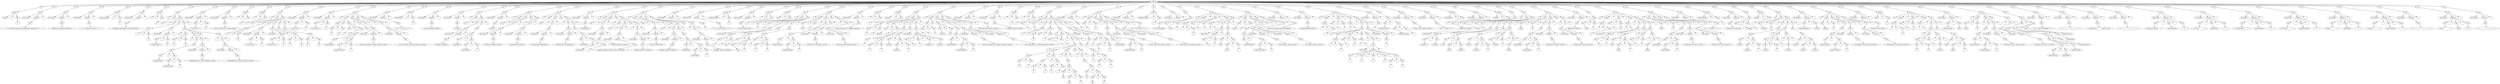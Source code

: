 digraph G {
  node0 [label="program"];
  node1 [label="dcl"];
  node0 -> node1;
  node2 [label="varDcl2"];
  node1 -> node2;
  node3 [label="puntos"];
  node2 -> node3;
  node4 [label=":="];
  node2 -> node4;
  node5 [label="expr"];
  node2 -> node5;
  node6 [label="0"];
  node5 -> node6;
  node7 [label="dcl"];
  node0 -> node7;
  node8 [label="stmt"];
  node7 -> node8;
  node9 [label="fmt.Println("];
  node8 -> node9;
  node10 [label="exprList"];
  node8 -> node10;
  node11 [label="expr"];
  node10 -> node11;
  node12 [label="\"=== Archivo de prueba de funcionalidades intermedias ===\""];
  node11 -> node12;
  node13 [label=")"];
  node8 -> node13;
  node14 [label="dcl"];
  node0 -> node14;
  node15 [label="stmt"];
  node14 -> node15;
  node16 [label="fmt.Println("];
  node15 -> node16;
  node17 [label="exprList"];
  node15 -> node17;
  node18 [label="expr"];
  node17 -> node18;
  node19 [label="\"Validaciones manuales esperadas: 4\""];
  node18 -> node19;
  node20 [label=")"];
  node15 -> node20;
  node21 [label="dcl"];
  node0 -> node21;
  node22 [label="stmt"];
  node21 -> node22;
  node23 [label="fmt.Println("];
  node22 -> node23;
  node24 [label="exprList"];
  node22 -> node24;
  node25 [label="expr"];
  node24 -> node25;
  node26 [label="\"==== Manejo de entornos ====\""];
  node25 -> node26;
  node27 [label=")"];
  node22 -> node27;
  node28 [label="dcl"];
  node0 -> node28;
  node29 [label="varDcl2"];
  node28 -> node29;
  node30 [label="puntosEntornos"];
  node29 -> node30;
  node31 [label=":="];
  node29 -> node31;
  node32 [label="expr"];
  node29 -> node32;
  node33 [label="0"];
  node32 -> node33;
  node34 [label="dcl"];
  node0 -> node34;
  node35 [label="stmt"];
  node34 -> node35;
  node36 [label="fmt.Println("];
  node35 -> node36;
  node37 [label="exprList"];
  node35 -> node37;
  node38 [label="expr"];
  node37 -> node38;
  node39 [label="\"\\nVariable redeclarada en un entorno diferente\""];
  node38 -> node39;
  node40 [label=")"];
  node35 -> node40;
  node41 [label="dcl"];
  node0 -> node41;
  node42 [label="varDcl2"];
  node41 -> node42;
  node43 [label="b"];
  node42 -> node43;
  node44 [label=":="];
  node42 -> node44;
  node45 [label="expr"];
  node42 -> node45;
  node46 [label="10"];
  node45 -> node46;
  node47 [label="dcl"];
  node0 -> node47;
  node48 [label="stmt"];
  node47 -> node48;
  node49 [label="if"];
  node48 -> node49;
  node50 [label="expr"];
  node48 -> node50;
  node51 [label="true"];
  node50 -> node51;
  node52 [label="stmt"];
  node48 -> node52;
  node53 [label="{"];
  node52 -> node53;
  node54 [label="dcl"];
  node52 -> node54;
  node55 [label="varDcl2"];
  node54 -> node55;
  node56 [label="b"];
  node55 -> node56;
  node57 [label=":="];
  node55 -> node57;
  node58 [label="expr"];
  node55 -> node58;
  node59 [label="20"];
  node58 -> node59;
  node60 [label="dcl"];
  node52 -> node60;
  node61 [label="stmt"];
  node60 -> node61;
  node62 [label="fmt.Println("];
  node61 -> node62;
  node63 [label="exprList"];
  node61 -> node63;
  node64 [label="expr"];
  node63 -> node64;
  node65 [label="\"b dentro del if =\""];
  node64 -> node65;
  node66 [label=","];
  node63 -> node66;
  node67 [label="expr"];
  node63 -> node67;
  node68 [label="b"];
  node67 -> node68;
  node69 [label=")"];
  node61 -> node69;
  node70 [label="dcl"];
  node52 -> node70;
  node71 [label="stmt"];
  node70 -> node71;
  node72 [label="if"];
  node71 -> node72;
  node73 [label="expr"];
  node71 -> node73;
  node74 [label="expr"];
  node73 -> node74;
  node75 [label="b"];
  node74 -> node75;
  node76 [label="=="];
  node73 -> node76;
  node77 [label="expr"];
  node73 -> node77;
  node78 [label="20"];
  node77 -> node78;
  node79 [label="stmt"];
  node71 -> node79;
  node80 [label="{"];
  node79 -> node80;
  node81 [label="dcl"];
  node79 -> node81;
  node82 [label="stmt"];
  node81 -> node82;
  node83 [label="expr"];
  node82 -> node83;
  node84 [label="expr"];
  node83 -> node84;
  node85 [label="puntosEntornos"];
  node84 -> node85;
  node86 [label="="];
  node83 -> node86;
  node87 [label="expr"];
  node83 -> node87;
  node88 [label="expr"];
  node87 -> node88;
  node89 [label="puntosEntornos"];
  node88 -> node89;
  node90 [label="+"];
  node87 -> node90;
  node91 [label="expr"];
  node87 -> node91;
  node92 [label="2"];
  node91 -> node92;
  node93 [label="dcl"];
  node79 -> node93;
  node94 [label="stmt"];
  node93 -> node94;
  node95 [label="fmt.Println("];
  node94 -> node95;
  node96 [label="exprList"];
  node94 -> node96;
  node97 [label="expr"];
  node96 -> node97;
  node98 [label="\"OK Redeclaración en entorno diferente: correcto\""];
  node97 -> node98;
  node99 [label=")"];
  node94 -> node99;
  node100 [label="}"];
  node79 -> node100;
  node101 [label="else"];
  node71 -> node101;
  node102 [label="stmt"];
  node71 -> node102;
  node103 [label="{"];
  node102 -> node103;
  node104 [label="dcl"];
  node102 -> node104;
  node105 [label="stmt"];
  node104 -> node105;
  node106 [label="fmt.Println("];
  node105 -> node106;
  node107 [label="exprList"];
  node105 -> node107;
  node108 [label="expr"];
  node107 -> node108;
  node109 [label="\"X Redeclaración en entorno diferente: incorrecto\""];
  node108 -> node109;
  node110 [label=")"];
  node105 -> node110;
  node111 [label="}"];
  node102 -> node111;
  node112 [label="}"];
  node52 -> node112;
  node113 [label="dcl"];
  node0 -> node113;
  node114 [label="stmt"];
  node113 -> node114;
  node115 [label="fmt.Println("];
  node114 -> node115;
  node116 [label="exprList"];
  node114 -> node116;
  node117 [label="expr"];
  node116 -> node117;
  node118 [label="\"b fuera del if =\""];
  node117 -> node118;
  node119 [label=","];
  node116 -> node119;
  node120 [label="expr"];
  node116 -> node120;
  node121 [label="b"];
  node120 -> node121;
  node122 [label=")"];
  node114 -> node122;
  node123 [label="dcl"];
  node0 -> node123;
  node124 [label="stmt"];
  node123 -> node124;
  node125 [label="fmt.Println("];
  node124 -> node125;
  node126 [label="exprList"];
  node124 -> node126;
  node127 [label="expr"];
  node126 -> node127;
  node128 [label="\"\\nUso de variable en un entorno superior\""];
  node127 -> node128;
  node129 [label=")"];
  node124 -> node129;
  node130 [label="dcl"];
  node0 -> node130;
  node131 [label="varDcl2"];
  node130 -> node131;
  node132 [label="c"];
  node131 -> node132;
  node133 [label=":="];
  node131 -> node133;
  node134 [label="expr"];
  node131 -> node134;
  node135 [label="10"];
  node134 -> node135;
  node136 [label="dcl"];
  node0 -> node136;
  node137 [label="varDcl2"];
  node136 -> node137;
  node138 [label="d"];
  node137 -> node138;
  node139 [label=":="];
  node137 -> node139;
  node140 [label="expr"];
  node137 -> node140;
  node141 [label="10"];
  node140 -> node141;
  node142 [label="dcl"];
  node0 -> node142;
  node143 [label="stmt"];
  node142 -> node143;
  node144 [label="if"];
  node143 -> node144;
  node145 [label="expr"];
  node143 -> node145;
  node146 [label="true"];
  node145 -> node146;
  node147 [label="stmt"];
  node143 -> node147;
  node148 [label="{"];
  node147 -> node148;
  node149 [label="dcl"];
  node147 -> node149;
  node150 [label="varDcl2"];
  node149 -> node150;
  node151 [label="d"];
  node150 -> node151;
  node152 [label=":="];
  node150 -> node152;
  node153 [label="expr"];
  node150 -> node153;
  node154 [label="20"];
  node153 -> node154;
  node155 [label="dcl"];
  node147 -> node155;
  node156 [label="stmt"];
  node155 -> node156;
  node157 [label="fmt.Println("];
  node156 -> node157;
  node158 [label="exprList"];
  node156 -> node158;
  node159 [label="expr"];
  node158 -> node159;
  node160 [label="\"c dentro del if =\""];
  node159 -> node160;
  node161 [label=","];
  node158 -> node161;
  node162 [label="expr"];
  node158 -> node162;
  node163 [label="c"];
  node162 -> node163;
  node164 [label=")"];
  node156 -> node164;
  node165 [label="dcl"];
  node147 -> node165;
  node166 [label="stmt"];
  node165 -> node166;
  node167 [label="fmt.Println("];
  node166 -> node167;
  node168 [label="exprList"];
  node166 -> node168;
  node169 [label="expr"];
  node168 -> node169;
  node170 [label="\"d dentro del if =\""];
  node169 -> node170;
  node171 [label=","];
  node168 -> node171;
  node172 [label="expr"];
  node168 -> node172;
  node173 [label="d"];
  node172 -> node173;
  node174 [label=")"];
  node166 -> node174;
  node175 [label="dcl"];
  node147 -> node175;
  node176 [label="stmt"];
  node175 -> node176;
  node177 [label="expr"];
  node176 -> node177;
  node178 [label="expr"];
  node177 -> node178;
  node179 [label="c"];
  node178 -> node179;
  node180 [label="="];
  node177 -> node180;
  node181 [label="expr"];
  node177 -> node181;
  node182 [label="30"];
  node181 -> node182;
  node183 [label="dcl"];
  node147 -> node183;
  node184 [label="stmt"];
  node183 -> node184;
  node185 [label="expr"];
  node184 -> node185;
  node186 [label="expr"];
  node185 -> node186;
  node187 [label="d"];
  node186 -> node187;
  node188 [label="="];
  node185 -> node188;
  node189 [label="expr"];
  node185 -> node189;
  node190 [label="30"];
  node189 -> node190;
  node191 [label="}"];
  node147 -> node191;
  node192 [label="dcl"];
  node0 -> node192;
  node193 [label="stmt"];
  node192 -> node193;
  node194 [label="fmt.Println("];
  node193 -> node194;
  node195 [label="exprList"];
  node193 -> node195;
  node196 [label="expr"];
  node195 -> node196;
  node197 [label="\"c fuera del if =\""];
  node196 -> node197;
  node198 [label=","];
  node195 -> node198;
  node199 [label="expr"];
  node195 -> node199;
  node200 [label="c"];
  node199 -> node200;
  node201 [label=")"];
  node193 -> node201;
  node202 [label="dcl"];
  node0 -> node202;
  node203 [label="stmt"];
  node202 -> node203;
  node204 [label="fmt.Println("];
  node203 -> node204;
  node205 [label="exprList"];
  node203 -> node205;
  node206 [label="expr"];
  node205 -> node206;
  node207 [label="\"d fuera del if =\""];
  node206 -> node207;
  node208 [label=","];
  node205 -> node208;
  node209 [label="expr"];
  node205 -> node209;
  node210 [label="d"];
  node209 -> node210;
  node211 [label=")"];
  node203 -> node211;
  node212 [label="dcl"];
  node0 -> node212;
  node213 [label="stmt"];
  node212 -> node213;
  node214 [label="if"];
  node213 -> node214;
  node215 [label="expr"];
  node213 -> node215;
  node216 [label="expr"];
  node215 -> node216;
  node217 [label="expr"];
  node216 -> node217;
  node218 [label="c"];
  node217 -> node218;
  node219 [label="=="];
  node216 -> node219;
  node220 [label="expr"];
  node216 -> node220;
  node221 [label="30"];
  node220 -> node221;
  node222 [label="&&"];
  node215 -> node222;
  node223 [label="expr"];
  node215 -> node223;
  node224 [label="expr"];
  node223 -> node224;
  node225 [label="d"];
  node224 -> node225;
  node226 [label="=="];
  node223 -> node226;
  node227 [label="expr"];
  node223 -> node227;
  node228 [label="10"];
  node227 -> node228;
  node229 [label="stmt"];
  node213 -> node229;
  node230 [label="{"];
  node229 -> node230;
  node231 [label="dcl"];
  node229 -> node231;
  node232 [label="stmt"];
  node231 -> node232;
  node233 [label="expr"];
  node232 -> node233;
  node234 [label="expr"];
  node233 -> node234;
  node235 [label="puntosEntornos"];
  node234 -> node235;
  node236 [label="="];
  node233 -> node236;
  node237 [label="expr"];
  node233 -> node237;
  node238 [label="expr"];
  node237 -> node238;
  node239 [label="puntosEntornos"];
  node238 -> node239;
  node240 [label="+"];
  node237 -> node240;
  node241 [label="expr"];
  node237 -> node241;
  node242 [label="1"];
  node241 -> node242;
  node243 [label="dcl"];
  node229 -> node243;
  node244 [label="stmt"];
  node243 -> node244;
  node245 [label="fmt.Println("];
  node244 -> node245;
  node246 [label="exprList"];
  node244 -> node246;
  node247 [label="expr"];
  node246 -> node247;
  node248 [label="\"OK Uso de variable en entorno superior: correcto\""];
  node247 -> node248;
  node249 [label=")"];
  node244 -> node249;
  node250 [label="}"];
  node229 -> node250;
  node251 [label="else"];
  node213 -> node251;
  node252 [label="stmt"];
  node213 -> node252;
  node253 [label="{"];
  node252 -> node253;
  node254 [label="dcl"];
  node252 -> node254;
  node255 [label="stmt"];
  node254 -> node255;
  node256 [label="fmt.Println("];
  node255 -> node256;
  node257 [label="exprList"];
  node255 -> node257;
  node258 [label="expr"];
  node257 -> node258;
  node259 [label="\"X Uso de variable en entorno superior: incorrecto\""];
  node258 -> node259;
  node260 [label=")"];
  node255 -> node260;
  node261 [label="}"];
  node252 -> node261;
  node262 [label="dcl"];
  node0 -> node262;
  node263 [label="stmt"];
  node262 -> node263;
  node264 [label="fmt.Println("];
  node263 -> node264;
  node265 [label="exprList"];
  node263 -> node265;
  node266 [label="expr"];
  node265 -> node266;
  node267 [label="\"\\n==== If / Else ====\""];
  node266 -> node267;
  node268 [label=")"];
  node263 -> node268;
  node269 [label="dcl"];
  node0 -> node269;
  node270 [label="varDcl2"];
  node269 -> node270;
  node271 [label="puntosIfElse"];
  node270 -> node271;
  node272 [label=":="];
  node270 -> node272;
  node273 [label="expr"];
  node270 -> node273;
  node274 [label="0"];
  node273 -> node274;
  node275 [label="dcl"];
  node0 -> node275;
  node276 [label="stmt"];
  node275 -> node276;
  node277 [label="fmt.Println("];
  node276 -> node277;
  node278 [label="exprList"];
  node276 -> node278;
  node279 [label="expr"];
  node278 -> node279;
  node280 [label="\"\\n\\n###Validacion Manual\""];
  node279 -> node280;
  node281 [label=")"];
  node276 -> node281;
  node282 [label="dcl"];
  node0 -> node282;
  node283 [label="stmt"];
  node282 -> node283;
  node284 [label="fmt.Println("];
  node283 -> node284;
  node285 [label="exprList"];
  node283 -> node285;
  node286 [label="expr"];
  node285 -> node286;
  node287 [label="\"If simple\""];
  node286 -> node287;
  node288 [label=")"];
  node283 -> node288;
  node289 [label="dcl"];
  node0 -> node289;
  node290 [label="stmt"];
  node289 -> node290;
  node291 [label="if"];
  node290 -> node291;
  node292 [label="expr"];
  node290 -> node292;
  node293 [label="true"];
  node292 -> node293;
  node294 [label="stmt"];
  node290 -> node294;
  node295 [label="{"];
  node294 -> node295;
  node296 [label="dcl"];
  node294 -> node296;
  node297 [label="stmt"];
  node296 -> node297;
  node298 [label="fmt.Println("];
  node297 -> node298;
  node299 [label="exprList"];
  node297 -> node299;
  node300 [label="expr"];
  node299 -> node300;
  node301 [label="\"Condición verdadera\""];
  node300 -> node301;
  node302 [label=")"];
  node297 -> node302;
  node303 [label="dcl"];
  node294 -> node303;
  node304 [label="stmt"];
  node303 -> node304;
  node305 [label="expr"];
  node304 -> node305;
  node306 [label="expr"];
  node305 -> node306;
  node307 [label="puntosIfElse"];
  node306 -> node307;
  node308 [label="="];
  node305 -> node308;
  node309 [label="expr"];
  node305 -> node309;
  node310 [label="expr"];
  node309 -> node310;
  node311 [label="puntosIfElse"];
  node310 -> node311;
  node312 [label="+"];
  node309 -> node312;
  node313 [label="expr"];
  node309 -> node313;
  node314 [label="1"];
  node313 -> node314;
  node315 [label="}"];
  node294 -> node315;
  node316 [label="dcl"];
  node0 -> node316;
  node317 [label="stmt"];
  node316 -> node317;
  node318 [label="fmt.Println("];
  node317 -> node318;
  node319 [label="exprList"];
  node317 -> node319;
  node320 [label="expr"];
  node319 -> node320;
  node321 [label="\"\\nIf-Else\""];
  node320 -> node321;
  node322 [label=")"];
  node317 -> node322;
  node323 [label="dcl"];
  node0 -> node323;
  node324 [label="stmt"];
  node323 -> node324;
  node325 [label="if"];
  node324 -> node325;
  node326 [label="expr"];
  node324 -> node326;
  node327 [label="true"];
  node326 -> node327;
  node328 [label="stmt"];
  node324 -> node328;
  node329 [label="{"];
  node328 -> node329;
  node330 [label="dcl"];
  node328 -> node330;
  node331 [label="stmt"];
  node330 -> node331;
  node332 [label="fmt.Println("];
  node331 -> node332;
  node333 [label="exprList"];
  node331 -> node333;
  node334 [label="expr"];
  node333 -> node334;
  node335 [label="\"Condición verdadera en if-else\""];
  node334 -> node335;
  node336 [label=")"];
  node331 -> node336;
  node337 [label="}"];
  node328 -> node337;
  node338 [label="else"];
  node324 -> node338;
  node339 [label="stmt"];
  node324 -> node339;
  node340 [label="{"];
  node339 -> node340;
  node341 [label="dcl"];
  node339 -> node341;
  node342 [label="stmt"];
  node341 -> node342;
  node343 [label="fmt.Println("];
  node342 -> node343;
  node344 [label="exprList"];
  node342 -> node344;
  node345 [label="expr"];
  node344 -> node345;
  node346 [label="\"Condición falsa en if-else\""];
  node345 -> node346;
  node347 [label=")"];
  node342 -> node347;
  node348 [label="}"];
  node339 -> node348;
  node349 [label="dcl"];
  node0 -> node349;
  node350 [label="stmt"];
  node349 -> node350;
  node351 [label="if"];
  node350 -> node351;
  node352 [label="expr"];
  node350 -> node352;
  node353 [label="false"];
  node352 -> node353;
  node354 [label="stmt"];
  node350 -> node354;
  node355 [label="{"];
  node354 -> node355;
  node356 [label="dcl"];
  node354 -> node356;
  node357 [label="stmt"];
  node356 -> node357;
  node358 [label="fmt.Println("];
  node357 -> node358;
  node359 [label="exprList"];
  node357 -> node359;
  node360 [label="expr"];
  node359 -> node360;
  node361 [label="\"Esto no debería imprimirse\""];
  node360 -> node361;
  node362 [label=")"];
  node357 -> node362;
  node363 [label="}"];
  node354 -> node363;
  node364 [label="else"];
  node350 -> node364;
  node365 [label="stmt"];
  node350 -> node365;
  node366 [label="{"];
  node365 -> node366;
  node367 [label="dcl"];
  node365 -> node367;
  node368 [label="stmt"];
  node367 -> node368;
  node369 [label="fmt.Println("];
  node368 -> node369;
  node370 [label="exprList"];
  node368 -> node370;
  node371 [label="expr"];
  node370 -> node371;
  node372 [label="\"Condición falsa, ejecutando else\""];
  node371 -> node372;
  node373 [label=")"];
  node368 -> node373;
  node374 [label="dcl"];
  node365 -> node374;
  node375 [label="stmt"];
  node374 -> node375;
  node376 [label="expr"];
  node375 -> node376;
  node377 [label="expr"];
  node376 -> node377;
  node378 [label="puntosIfElse"];
  node377 -> node378;
  node379 [label="="];
  node376 -> node379;
  node380 [label="expr"];
  node376 -> node380;
  node381 [label="expr"];
  node380 -> node381;
  node382 [label="puntosIfElse"];
  node381 -> node382;
  node383 [label="+"];
  node380 -> node383;
  node384 [label="expr"];
  node380 -> node384;
  node385 [label="1"];
  node384 -> node385;
  node386 [label="}"];
  node365 -> node386;
  node387 [label="dcl"];
  node0 -> node387;
  node388 [label="stmt"];
  node387 -> node388;
  node389 [label="fmt.Println("];
  node388 -> node389;
  node390 [label="exprList"];
  node388 -> node390;
  node391 [label="expr"];
  node390 -> node391;
  node392 [label="\"\\nIf-ElseIf-Else\""];
  node391 -> node392;
  node393 [label=")"];
  node388 -> node393;
  node394 [label="dcl"];
  node0 -> node394;
  node395 [label="stmt"];
  node394 -> node395;
  node396 [label="if"];
  node395 -> node396;
  node397 [label="expr"];
  node395 -> node397;
  node398 [label="true"];
  node397 -> node398;
  node399 [label="stmt"];
  node395 -> node399;
  node400 [label="{"];
  node399 -> node400;
  node401 [label="dcl"];
  node399 -> node401;
  node402 [label="stmt"];
  node401 -> node402;
  node403 [label="fmt.Println("];
  node402 -> node403;
  node404 [label="exprList"];
  node402 -> node404;
  node405 [label="expr"];
  node404 -> node405;
  node406 [label="\"Primera condición verdadera\""];
  node405 -> node406;
  node407 [label=")"];
  node402 -> node407;
  node408 [label="}"];
  node399 -> node408;
  node409 [label="else"];
  node395 -> node409;
  node410 [label="stmt"];
  node395 -> node410;
  node411 [label="if"];
  node410 -> node411;
  node412 [label="expr"];
  node410 -> node412;
  node413 [label="true"];
  node412 -> node413;
  node414 [label="stmt"];
  node410 -> node414;
  node415 [label="{"];
  node414 -> node415;
  node416 [label="dcl"];
  node414 -> node416;
  node417 [label="stmt"];
  node416 -> node417;
  node418 [label="fmt.Println("];
  node417 -> node418;
  node419 [label="exprList"];
  node417 -> node419;
  node420 [label="expr"];
  node419 -> node420;
  node421 [label="\"Segunda condición verdadera, pero no se ejecuta\""];
  node420 -> node421;
  node422 [label=")"];
  node417 -> node422;
  node423 [label="}"];
  node414 -> node423;
  node424 [label="else"];
  node410 -> node424;
  node425 [label="stmt"];
  node410 -> node425;
  node426 [label="{"];
  node425 -> node426;
  node427 [label="dcl"];
  node425 -> node427;
  node428 [label="stmt"];
  node427 -> node428;
  node429 [label="fmt.Println("];
  node428 -> node429;
  node430 [label="exprList"];
  node428 -> node430;
  node431 [label="expr"];
  node430 -> node431;
  node432 [label="\"Ninguna condición verdadera\""];
  node431 -> node432;
  node433 [label=")"];
  node428 -> node433;
  node434 [label="}"];
  node425 -> node434;
  node435 [label="dcl"];
  node0 -> node435;
  node436 [label="stmt"];
  node435 -> node436;
  node437 [label="if"];
  node436 -> node437;
  node438 [label="expr"];
  node436 -> node438;
  node439 [label="false"];
  node438 -> node439;
  node440 [label="stmt"];
  node436 -> node440;
  node441 [label="{"];
  node440 -> node441;
  node442 [label="dcl"];
  node440 -> node442;
  node443 [label="stmt"];
  node442 -> node443;
  node444 [label="fmt.Println("];
  node443 -> node444;
  node445 [label="exprList"];
  node443 -> node445;
  node446 [label="expr"];
  node445 -> node446;
  node447 [label="\"Primera condición falsa\""];
  node446 -> node447;
  node448 [label=")"];
  node443 -> node448;
  node449 [label="}"];
  node440 -> node449;
  node450 [label="else"];
  node436 -> node450;
  node451 [label="stmt"];
  node436 -> node451;
  node452 [label="if"];
  node451 -> node452;
  node453 [label="expr"];
  node451 -> node453;
  node454 [label="true"];
  node453 -> node454;
  node455 [label="stmt"];
  node451 -> node455;
  node456 [label="{"];
  node455 -> node456;
  node457 [label="dcl"];
  node455 -> node457;
  node458 [label="stmt"];
  node457 -> node458;
  node459 [label="fmt.Println("];
  node458 -> node459;
  node460 [label="exprList"];
  node458 -> node460;
  node461 [label="expr"];
  node460 -> node461;
  node462 [label="\"Segunda condición verdadera\""];
  node461 -> node462;
  node463 [label=")"];
  node458 -> node463;
  node464 [label="dcl"];
  node455 -> node464;
  node465 [label="stmt"];
  node464 -> node465;
  node466 [label="expr"];
  node465 -> node466;
  node467 [label="expr"];
  node466 -> node467;
  node468 [label="puntosIfElse"];
  node467 -> node468;
  node469 [label="="];
  node466 -> node469;
  node470 [label="expr"];
  node466 -> node470;
  node471 [label="expr"];
  node470 -> node471;
  node472 [label="puntosIfElse"];
  node471 -> node472;
  node473 [label="+"];
  node470 -> node473;
  node474 [label="expr"];
  node470 -> node474;
  node475 [label="1"];
  node474 -> node475;
  node476 [label="}"];
  node455 -> node476;
  node477 [label="else"];
  node451 -> node477;
  node478 [label="stmt"];
  node451 -> node478;
  node479 [label="{"];
  node478 -> node479;
  node480 [label="dcl"];
  node478 -> node480;
  node481 [label="stmt"];
  node480 -> node481;
  node482 [label="fmt.Println("];
  node481 -> node482;
  node483 [label="exprList"];
  node481 -> node483;
  node484 [label="expr"];
  node483 -> node484;
  node485 [label="\"Ninguna condición verdadera\""];
  node484 -> node485;
  node486 [label=")"];
  node481 -> node486;
  node487 [label="}"];
  node478 -> node487;
  node488 [label="dcl"];
  node0 -> node488;
  node489 [label="stmt"];
  node488 -> node489;
  node490 [label="fmt.Println("];
  node489 -> node490;
  node491 [label="exprList"];
  node489 -> node491;
  node492 [label="expr"];
  node491 -> node492;
  node493 [label="\"\""];
  node492 -> node493;
  node494 [label=")"];
  node489 -> node494;
  node495 [label="dcl"];
  node0 -> node495;
  node496 [label="stmt"];
  node495 -> node496;
  node497 [label="fmt.Println("];
  node496 -> node497;
  node498 [label="exprList"];
  node496 -> node498;
  node499 [label="expr"];
  node498 -> node499;
  node500 [label="\"\\n==== For Tipo While ====\""];
  node499 -> node500;
  node501 [label=")"];
  node496 -> node501;
  node502 [label="dcl"];
  node0 -> node502;
  node503 [label="varDcl2"];
  node502 -> node503;
  node504 [label="puntosForWhile"];
  node503 -> node504;
  node505 [label=":="];
  node503 -> node505;
  node506 [label="expr"];
  node503 -> node506;
  node507 [label="0"];
  node506 -> node507;
  node508 [label="dcl"];
  node0 -> node508;
  node509 [label="stmt"];
  node508 -> node509;
  node510 [label="fmt.Println("];
  node509 -> node510;
  node511 [label="exprList"];
  node509 -> node511;
  node512 [label="expr"];
  node511 -> node512;
  node513 [label="\"For como while simple\""];
  node512 -> node513;
  node514 [label=")"];
  node509 -> node514;
  node515 [label="dcl"];
  node0 -> node515;
  node516 [label="varDcl2"];
  node515 -> node516;
  node517 [label="i"];
  node516 -> node517;
  node518 [label=":="];
  node516 -> node518;
  node519 [label="expr"];
  node516 -> node519;
  node520 [label="0"];
  node519 -> node520;
  node521 [label="dcl"];
  node0 -> node521;
  node522 [label="varDcl2"];
  node521 -> node522;
  node523 [label="suma"];
  node522 -> node523;
  node524 [label=":="];
  node522 -> node524;
  node525 [label="expr"];
  node522 -> node525;
  node526 [label="0"];
  node525 -> node526;
  node527 [label="dcl"];
  node0 -> node527;
  node528 [label="stmt"];
  node527 -> node528;
  node529 [label="for"];
  node528 -> node529;
  node530 [label="expr"];
  node528 -> node530;
  node531 [label="expr"];
  node530 -> node531;
  node532 [label="i"];
  node531 -> node532;
  node533 [label="<"];
  node530 -> node533;
  node534 [label="expr"];
  node530 -> node534;
  node535 [label="5"];
  node534 -> node535;
  node536 [label="stmt"];
  node528 -> node536;
  node537 [label="{"];
  node536 -> node537;
  node538 [label="dcl"];
  node536 -> node538;
  node539 [label="stmt"];
  node538 -> node539;
  node540 [label="fmt.Println("];
  node539 -> node540;
  node541 [label="exprList"];
  node539 -> node541;
  node542 [label="expr"];
  node541 -> node542;
  node543 [label="\"i =\""];
  node542 -> node543;
  node544 [label=","];
  node541 -> node544;
  node545 [label="expr"];
  node541 -> node545;
  node546 [label="i"];
  node545 -> node546;
  node547 [label=")"];
  node539 -> node547;
  node548 [label="dcl"];
  node536 -> node548;
  node549 [label="stmt"];
  node548 -> node549;
  node550 [label="expr"];
  node549 -> node550;
  node551 [label="expr"];
  node550 -> node551;
  node552 [label="suma"];
  node551 -> node552;
  node553 [label="="];
  node550 -> node553;
  node554 [label="expr"];
  node550 -> node554;
  node555 [label="expr"];
  node554 -> node555;
  node556 [label="suma"];
  node555 -> node556;
  node557 [label="+"];
  node554 -> node557;
  node558 [label="expr"];
  node554 -> node558;
  node559 [label="i"];
  node558 -> node559;
  node560 [label="dcl"];
  node536 -> node560;
  node561 [label="stmt"];
  node560 -> node561;
  node562 [label="expr"];
  node561 -> node562;
  node563 [label="expr"];
  node562 -> node563;
  node564 [label="i"];
  node563 -> node564;
  node565 [label="="];
  node562 -> node565;
  node566 [label="expr"];
  node562 -> node566;
  node567 [label="expr"];
  node566 -> node567;
  node568 [label="i"];
  node567 -> node568;
  node569 [label="+"];
  node566 -> node569;
  node570 [label="expr"];
  node566 -> node570;
  node571 [label="1"];
  node570 -> node571;
  node572 [label="}"];
  node536 -> node572;
  node573 [label="dcl"];
  node0 -> node573;
  node574 [label="stmt"];
  node573 -> node574;
  node575 [label="if"];
  node574 -> node575;
  node576 [label="expr"];
  node574 -> node576;
  node577 [label="expr"];
  node576 -> node577;
  node578 [label="suma"];
  node577 -> node578;
  node579 [label="=="];
  node576 -> node579;
  node580 [label="expr"];
  node576 -> node580;
  node581 [label="10"];
  node580 -> node581;
  node582 [label="stmt"];
  node574 -> node582;
  node583 [label="{"];
  node582 -> node583;
  node584 [label="dcl"];
  node582 -> node584;
  node585 [label="stmt"];
  node584 -> node585;
  node586 [label="expr"];
  node585 -> node586;
  node587 [label="expr"];
  node586 -> node587;
  node588 [label="puntosForWhile"];
  node587 -> node588;
  node589 [label="="];
  node586 -> node589;
  node590 [label="expr"];
  node586 -> node590;
  node591 [label="expr"];
  node590 -> node591;
  node592 [label="puntosForWhile"];
  node591 -> node592;
  node593 [label="+"];
  node590 -> node593;
  node594 [label="expr"];
  node590 -> node594;
  node595 [label="1"];
  node594 -> node595;
  node596 [label="dcl"];
  node582 -> node596;
  node597 [label="stmt"];
  node596 -> node597;
  node598 [label="fmt.Println("];
  node597 -> node598;
  node599 [label="exprList"];
  node597 -> node599;
  node600 [label="expr"];
  node599 -> node600;
  node601 [label="\"OK For como while simple: correcto\""];
  node600 -> node601;
  node602 [label=")"];
  node597 -> node602;
  node603 [label="}"];
  node582 -> node603;
  node604 [label="else"];
  node574 -> node604;
  node605 [label="stmt"];
  node574 -> node605;
  node606 [label="{"];
  node605 -> node606;
  node607 [label="dcl"];
  node605 -> node607;
  node608 [label="stmt"];
  node607 -> node608;
  node609 [label="fmt.Println("];
  node608 -> node609;
  node610 [label="exprList"];
  node608 -> node610;
  node611 [label="expr"];
  node610 -> node611;
  node612 [label="\"X For como while simple: incorrecto\""];
  node611 -> node612;
  node613 [label=")"];
  node608 -> node613;
  node614 [label="}"];
  node605 -> node614;
  node615 [label="dcl"];
  node0 -> node615;
  node616 [label="stmt"];
  node615 -> node616;
  node617 [label="fmt.Println("];
  node616 -> node617;
  node618 [label="exprList"];
  node616 -> node618;
  node619 [label="expr"];
  node618 -> node619;
  node620 [label="\"\\nFor como while con condición compuesta\""];
  node619 -> node620;
  node621 [label=")"];
  node616 -> node621;
  node622 [label="dcl"];
  node0 -> node622;
  node623 [label="varDcl2"];
  node622 -> node623;
  node624 [label="j"];
  node623 -> node624;
  node625 [label=":="];
  node623 -> node625;
  node626 [label="expr"];
  node623 -> node626;
  node627 [label="0"];
  node626 -> node627;
  node628 [label="dcl"];
  node0 -> node628;
  node629 [label="varDcl2"];
  node628 -> node629;
  node630 [label="producto"];
  node629 -> node630;
  node631 [label=":="];
  node629 -> node631;
  node632 [label="expr"];
  node629 -> node632;
  node633 [label="1"];
  node632 -> node633;
  node634 [label="dcl"];
  node0 -> node634;
  node635 [label="stmt"];
  node634 -> node635;
  node636 [label="for"];
  node635 -> node636;
  node637 [label="expr"];
  node635 -> node637;
  node638 [label="expr"];
  node637 -> node638;
  node639 [label="expr"];
  node638 -> node639;
  node640 [label="j"];
  node639 -> node640;
  node641 [label="<"];
  node638 -> node641;
  node642 [label="expr"];
  node638 -> node642;
  node643 [label="5"];
  node642 -> node643;
  node644 [label="&&"];
  node637 -> node644;
  node645 [label="expr"];
  node637 -> node645;
  node646 [label="expr"];
  node645 -> node646;
  node647 [label="producto"];
  node646 -> node647;
  node648 [label="<"];
  node645 -> node648;
  node649 [label="expr"];
  node645 -> node649;
  node650 [label="50"];
  node649 -> node650;
  node651 [label="stmt"];
  node635 -> node651;
  node652 [label="{"];
  node651 -> node652;
  node653 [label="dcl"];
  node651 -> node653;
  node654 [label="stmt"];
  node653 -> node654;
  node655 [label="expr"];
  node654 -> node655;
  node656 [label="expr"];
  node655 -> node656;
  node657 [label="j"];
  node656 -> node657;
  node658 [label="="];
  node655 -> node658;
  node659 [label="expr"];
  node655 -> node659;
  node660 [label="expr"];
  node659 -> node660;
  node661 [label="j"];
  node660 -> node661;
  node662 [label="+"];
  node659 -> node662;
  node663 [label="expr"];
  node659 -> node663;
  node664 [label="1"];
  node663 -> node664;
  node665 [label="dcl"];
  node651 -> node665;
  node666 [label="stmt"];
  node665 -> node666;
  node667 [label="expr"];
  node666 -> node667;
  node668 [label="expr"];
  node667 -> node668;
  node669 [label="producto"];
  node668 -> node669;
  node670 [label="="];
  node667 -> node670;
  node671 [label="expr"];
  node667 -> node671;
  node672 [label="expr"];
  node671 -> node672;
  node673 [label="producto"];
  node672 -> node673;
  node674 [label="*"];
  node671 -> node674;
  node675 [label="expr"];
  node671 -> node675;
  node676 [label="j"];
  node675 -> node676;
  node677 [label="dcl"];
  node651 -> node677;
  node678 [label="stmt"];
  node677 -> node678;
  node679 [label="fmt.Println("];
  node678 -> node679;
  node680 [label="exprList"];
  node678 -> node680;
  node681 [label="expr"];
  node680 -> node681;
  node682 [label="\"j =\""];
  node681 -> node682;
  node683 [label=","];
  node680 -> node683;
  node684 [label="expr"];
  node680 -> node684;
  node685 [label="j"];
  node684 -> node685;
  node686 [label=","];
  node680 -> node686;
  node687 [label="expr"];
  node680 -> node687;
  node688 [label="\"producto =\""];
  node687 -> node688;
  node689 [label=","];
  node680 -> node689;
  node690 [label="expr"];
  node680 -> node690;
  node691 [label="producto"];
  node690 -> node691;
  node692 [label=")"];
  node678 -> node692;
  node693 [label="}"];
  node651 -> node693;
  node694 [label="dcl"];
  node0 -> node694;
  node695 [label="stmt"];
  node694 -> node695;
  node696 [label="if"];
  node695 -> node696;
  node697 [label="expr"];
  node695 -> node697;
  node698 [label="expr"];
  node697 -> node698;
  node699 [label="expr"];
  node698 -> node699;
  node700 [label="j"];
  node699 -> node700;
  node701 [label="=="];
  node698 -> node701;
  node702 [label="expr"];
  node698 -> node702;
  node703 [label="5"];
  node702 -> node703;
  node704 [label="&&"];
  node697 -> node704;
  node705 [label="expr"];
  node697 -> node705;
  node706 [label="expr"];
  node705 -> node706;
  node707 [label="producto"];
  node706 -> node707;
  node708 [label="=="];
  node705 -> node708;
  node709 [label="expr"];
  node705 -> node709;
  node710 [label="120"];
  node709 -> node710;
  node711 [label="stmt"];
  node695 -> node711;
  node712 [label="{"];
  node711 -> node712;
  node713 [label="dcl"];
  node711 -> node713;
  node714 [label="stmt"];
  node713 -> node714;
  node715 [label="expr"];
  node714 -> node715;
  node716 [label="expr"];
  node715 -> node716;
  node717 [label="puntosForWhile"];
  node716 -> node717;
  node718 [label="="];
  node715 -> node718;
  node719 [label="expr"];
  node715 -> node719;
  node720 [label="expr"];
  node719 -> node720;
  node721 [label="puntosForWhile"];
  node720 -> node721;
  node722 [label="+"];
  node719 -> node722;
  node723 [label="expr"];
  node719 -> node723;
  node724 [label="1"];
  node723 -> node724;
  node725 [label="dcl"];
  node711 -> node725;
  node726 [label="stmt"];
  node725 -> node726;
  node727 [label="fmt.Println("];
  node726 -> node727;
  node728 [label="exprList"];
  node726 -> node728;
  node729 [label="expr"];
  node728 -> node729;
  node730 [label="\"OK For como while con condición compuesta: correcto\""];
  node729 -> node730;
  node731 [label=")"];
  node726 -> node731;
  node732 [label="}"];
  node711 -> node732;
  node733 [label="else"];
  node695 -> node733;
  node734 [label="stmt"];
  node695 -> node734;
  node735 [label="{"];
  node734 -> node735;
  node736 [label="dcl"];
  node734 -> node736;
  node737 [label="stmt"];
  node736 -> node737;
  node738 [label="fmt.Println("];
  node737 -> node738;
  node739 [label="exprList"];
  node737 -> node739;
  node740 [label="expr"];
  node739 -> node740;
  node741 [label="\"X For como while con condición compuesta: incorrecto\""];
  node740 -> node741;
  node742 [label=")"];
  node737 -> node742;
  node743 [label="}"];
  node734 -> node743;
  node744 [label="dcl"];
  node0 -> node744;
  node745 [label="stmt"];
  node744 -> node745;
  node746 [label="fmt.Println("];
  node745 -> node746;
  node747 [label="exprList"];
  node745 -> node747;
  node748 [label="expr"];
  node747 -> node748;
  node749 [label="\"\\nFor como while anidado (patrón X)\""];
  node748 -> node749;
  node750 [label=")"];
  node745 -> node750;
  node751 [label="dcl"];
  node0 -> node751;
  node752 [label="stmt"];
  node751 -> node752;
  node753 [label="fmt.Println("];
  node752 -> node753;
  node754 [label="exprList"];
  node752 -> node754;
  node755 [label="expr"];
  node754 -> node755;
  node756 [label="\"\\n\\n###Validacion Manual\""];
  node755 -> node756;
  node757 [label=")"];
  node752 -> node757;
  node758 [label="dcl"];
  node0 -> node758;
  node759 [label="varDcl2"];
  node758 -> node759;
  node760 [label="n"];
  node759 -> node760;
  node761 [label=":="];
  node759 -> node761;
  node762 [label="expr"];
  node759 -> node762;
  node763 [label="5"];
  node762 -> node763;
  node764 [label="dcl"];
  node0 -> node764;
  node765 [label="varDcl2"];
  node764 -> node765;
  node766 [label="x"];
  node765 -> node766;
  node767 [label=":="];
  node765 -> node767;
  node768 [label="expr"];
  node765 -> node768;
  node769 [label="0"];
  node768 -> node769;
  node770 [label="dcl"];
  node0 -> node770;
  node771 [label="stmt"];
  node770 -> node771;
  node772 [label="for"];
  node771 -> node772;
  node773 [label="expr"];
  node771 -> node773;
  node774 [label="expr"];
  node773 -> node774;
  node775 [label="x"];
  node774 -> node775;
  node776 [label="<"];
  node773 -> node776;
  node777 [label="expr"];
  node773 -> node777;
  node778 [label="n"];
  node777 -> node778;
  node779 [label="stmt"];
  node771 -> node779;
  node780 [label="{"];
  node779 -> node780;
  node781 [label="dcl"];
  node779 -> node781;
  node782 [label="varDcl2"];
  node781 -> node782;
  node783 [label="j"];
  node782 -> node783;
  node784 [label=":="];
  node782 -> node784;
  node785 [label="expr"];
  node782 -> node785;
  node786 [label="0"];
  node785 -> node786;
  node787 [label="dcl"];
  node779 -> node787;
  node788 [label="varDcl2"];
  node787 -> node788;
  node789 [label="fila"];
  node788 -> node789;
  node790 [label=":="];
  node788 -> node790;
  node791 [label="expr"];
  node788 -> node791;
  node792 [label="\"\""];
  node791 -> node792;
  node793 [label="dcl"];
  node779 -> node793;
  node794 [label="stmt"];
  node793 -> node794;
  node795 [label="for"];
  node794 -> node795;
  node796 [label="expr"];
  node794 -> node796;
  node797 [label="expr"];
  node796 -> node797;
  node798 [label="j"];
  node797 -> node798;
  node799 [label="<"];
  node796 -> node799;
  node800 [label="expr"];
  node796 -> node800;
  node801 [label="n"];
  node800 -> node801;
  node802 [label="stmt"];
  node794 -> node802;
  node803 [label="{"];
  node802 -> node803;
  node804 [label="dcl"];
  node802 -> node804;
  node805 [label="stmt"];
  node804 -> node805;
  node806 [label="if"];
  node805 -> node806;
  node807 [label="expr"];
  node805 -> node807;
  node808 [label="expr"];
  node807 -> node808;
  node809 [label="expr"];
  node808 -> node809;
  node810 [label="x"];
  node809 -> node810;
  node811 [label="=="];
  node808 -> node811;
  node812 [label="expr"];
  node808 -> node812;
  node813 [label="j"];
  node812 -> node813;
  node814 [label="||"];
  node807 -> node814;
  node815 [label="expr"];
  node807 -> node815;
  node816 [label="expr"];
  node815 -> node816;
  node817 [label="expr"];
  node816 -> node817;
  node818 [label="x"];
  node817 -> node818;
  node819 [label="+"];
  node816 -> node819;
  node820 [label="expr"];
  node816 -> node820;
  node821 [label="j"];
  node820 -> node821;
  node822 [label="=="];
  node815 -> node822;
  node823 [label="expr"];
  node815 -> node823;
  node824 [label="expr"];
  node823 -> node824;
  node825 [label="n"];
  node824 -> node825;
  node826 [label="-"];
  node823 -> node826;
  node827 [label="expr"];
  node823 -> node827;
  node828 [label="1"];
  node827 -> node828;
  node829 [label="stmt"];
  node805 -> node829;
  node830 [label="{"];
  node829 -> node830;
  node831 [label="dcl"];
  node829 -> node831;
  node832 [label="stmt"];
  node831 -> node832;
  node833 [label="expr"];
  node832 -> node833;
  node834 [label="expr"];
  node833 -> node834;
  node835 [label="fila"];
  node834 -> node835;
  node836 [label="="];
  node833 -> node836;
  node837 [label="expr"];
  node833 -> node837;
  node838 [label="expr"];
  node837 -> node838;
  node839 [label="fila"];
  node838 -> node839;
  node840 [label="+"];
  node837 -> node840;
  node841 [label="expr"];
  node837 -> node841;
  node842 [label="\"*\""];
  node841 -> node842;
  node843 [label="}"];
  node829 -> node843;
  node844 [label="else"];
  node805 -> node844;
  node845 [label="stmt"];
  node805 -> node845;
  node846 [label="{"];
  node845 -> node846;
  node847 [label="dcl"];
  node845 -> node847;
  node848 [label="stmt"];
  node847 -> node848;
  node849 [label="expr"];
  node848 -> node849;
  node850 [label="expr"];
  node849 -> node850;
  node851 [label="fila"];
  node850 -> node851;
  node852 [label="="];
  node849 -> node852;
  node853 [label="expr"];
  node849 -> node853;
  node854 [label="expr"];
  node853 -> node854;
  node855 [label="fila"];
  node854 -> node855;
  node856 [label="+"];
  node853 -> node856;
  node857 [label="expr"];
  node853 -> node857;
  node858 [label="\" \""];
  node857 -> node858;
  node859 [label="}"];
  node845 -> node859;
  node860 [label="dcl"];
  node802 -> node860;
  node861 [label="stmt"];
  node860 -> node861;
  node862 [label="expr"];
  node861 -> node862;
  node863 [label="expr"];
  node862 -> node863;
  node864 [label="j"];
  node863 -> node864;
  node865 [label="="];
  node862 -> node865;
  node866 [label="expr"];
  node862 -> node866;
  node867 [label="expr"];
  node866 -> node867;
  node868 [label="j"];
  node867 -> node868;
  node869 [label="+"];
  node866 -> node869;
  node870 [label="expr"];
  node866 -> node870;
  node871 [label="1"];
  node870 -> node871;
  node872 [label="}"];
  node802 -> node872;
  node873 [label="dcl"];
  node779 -> node873;
  node874 [label="stmt"];
  node873 -> node874;
  node875 [label="fmt.Println("];
  node874 -> node875;
  node876 [label="exprList"];
  node874 -> node876;
  node877 [label="expr"];
  node876 -> node877;
  node878 [label="fila"];
  node877 -> node878;
  node879 [label=")"];
  node874 -> node879;
  node880 [label="dcl"];
  node779 -> node880;
  node881 [label="stmt"];
  node880 -> node881;
  node882 [label="expr"];
  node881 -> node882;
  node883 [label="expr"];
  node882 -> node883;
  node884 [label="x"];
  node883 -> node884;
  node885 [label="="];
  node882 -> node885;
  node886 [label="expr"];
  node882 -> node886;
  node887 [label="expr"];
  node886 -> node887;
  node888 [label="x"];
  node887 -> node888;
  node889 [label="+"];
  node886 -> node889;
  node890 [label="expr"];
  node886 -> node890;
  node891 [label="1"];
  node890 -> node891;
  node892 [label="}"];
  node779 -> node892;
  node893 [label="dcl"];
  node0 -> node893;
  node894 [label="stmt"];
  node893 -> node894;
  node895 [label="fmt.Println("];
  node894 -> node895;
  node896 [label="exprList"];
  node894 -> node896;
  node897 [label="expr"];
  node896 -> node897;
  node898 [label="\"\""];
  node897 -> node898;
  node899 [label=")"];
  node894 -> node899;
  node900 [label="dcl"];
  node0 -> node900;
  node901 [label="stmt"];
  node900 -> node901;
  node902 [label="if"];
  node901 -> node902;
  node903 [label="expr"];
  node901 -> node903;
  node904 [label="expr"];
  node903 -> node904;
  node905 [label="x"];
  node904 -> node905;
  node906 [label="=="];
  node903 -> node906;
  node907 [label="expr"];
  node903 -> node907;
  node908 [label="5"];
  node907 -> node908;
  node909 [label="stmt"];
  node901 -> node909;
  node910 [label="{"];
  node909 -> node910;
  node911 [label="dcl"];
  node909 -> node911;
  node912 [label="stmt"];
  node911 -> node912;
  node913 [label="expr"];
  node912 -> node913;
  node914 [label="expr"];
  node913 -> node914;
  node915 [label="puntosForWhile"];
  node914 -> node915;
  node916 [label="="];
  node913 -> node916;
  node917 [label="expr"];
  node913 -> node917;
  node918 [label="expr"];
  node917 -> node918;
  node919 [label="puntosForWhile"];
  node918 -> node919;
  node920 [label="+"];
  node917 -> node920;
  node921 [label="expr"];
  node917 -> node921;
  node922 [label="2"];
  node921 -> node922;
  node923 [label="dcl"];
  node909 -> node923;
  node924 [label="stmt"];
  node923 -> node924;
  node925 [label="fmt.Println("];
  node924 -> node925;
  node926 [label="exprList"];
  node924 -> node926;
  node927 [label="expr"];
  node926 -> node927;
  node928 [label="\"OK For como while anidado: correcto\""];
  node927 -> node928;
  node929 [label=")"];
  node924 -> node929;
  node930 [label="}"];
  node909 -> node930;
  node931 [label="else"];
  node901 -> node931;
  node932 [label="stmt"];
  node901 -> node932;
  node933 [label="{"];
  node932 -> node933;
  node934 [label="dcl"];
  node932 -> node934;
  node935 [label="stmt"];
  node934 -> node935;
  node936 [label="fmt.Println("];
  node935 -> node936;
  node937 [label="exprList"];
  node935 -> node937;
  node938 [label="expr"];
  node937 -> node938;
  node939 [label="\"X For como while anidado: incorrecto\""];
  node938 -> node939;
  node940 [label=")"];
  node935 -> node940;
  node941 [label="}"];
  node932 -> node941;
  node942 [label="dcl"];
  node0 -> node942;
  node943 [label="stmt"];
  node942 -> node943;
  node944 [label="fmt.Println("];
  node943 -> node944;
  node945 [label="exprList"];
  node943 -> node945;
  node946 [label="expr"];
  node945 -> node946;
  node947 [label="\"\\n==== For Clásico ====\""];
  node946 -> node947;
  node948 [label=")"];
  node943 -> node948;
  node949 [label="dcl"];
  node0 -> node949;
  node950 [label="varDcl2"];
  node949 -> node950;
  node951 [label="puntosForClasico"];
  node950 -> node951;
  node952 [label=":="];
  node950 -> node952;
  node953 [label="expr"];
  node950 -> node953;
  node954 [label="0"];
  node953 -> node954;
  node955 [label="dcl"];
  node0 -> node955;
  node956 [label="stmt"];
  node955 -> node956;
  node957 [label="fmt.Println("];
  node956 -> node957;
  node958 [label="exprList"];
  node956 -> node958;
  node959 [label="expr"];
  node958 -> node959;
  node960 [label="\"For clásico simple\""];
  node959 -> node960;
  node961 [label=")"];
  node956 -> node961;
  node962 [label="dcl"];
  node0 -> node962;
  node963 [label="stmt"];
  node962 -> node963;
  node964 [label="expr"];
  node963 -> node964;
  node965 [label="expr"];
  node964 -> node965;
  node966 [label="suma"];
  node965 -> node966;
  node967 [label="="];
  node964 -> node967;
  node968 [label="expr"];
  node964 -> node968;
  node969 [label="0"];
  node968 -> node969;
  node970 [label="dcl"];
  node0 -> node970;
  node971 [label="stmt"];
  node970 -> node971;
  node972 [label="for"];
  node971 -> node972;
  node973 [label="forInit"];
  node971 -> node973;
  node974 [label="varDcl2"];
  node973 -> node974;
  node975 [label="i"];
  node974 -> node975;
  node976 [label=":="];
  node974 -> node976;
  node977 [label="expr"];
  node974 -> node977;
  node978 [label="0"];
  node977 -> node978;
  node979 [label=";"];
  node971 -> node979;
  node980 [label="expr"];
  node971 -> node980;
  node981 [label="expr"];
  node980 -> node981;
  node982 [label="i"];
  node981 -> node982;
  node983 [label="<"];
  node980 -> node983;
  node984 [label="expr"];
  node980 -> node984;
  node985 [label="5"];
  node984 -> node985;
  node986 [label=";"];
  node971 -> node986;
  node987 [label="expr"];
  node971 -> node987;
  node988 [label="incdec"];
  node987 -> node988;
  node989 [label="i"];
  node988 -> node989;
  node990 [label="++"];
  node988 -> node990;
  node991 [label="stmt"];
  node971 -> node991;
  node992 [label="{"];
  node991 -> node992;
  node993 [label="dcl"];
  node991 -> node993;
  node994 [label="stmt"];
  node993 -> node994;
  node995 [label="fmt.Println("];
  node994 -> node995;
  node996 [label="exprList"];
  node994 -> node996;
  node997 [label="expr"];
  node996 -> node997;
  node998 [label="\"i =\""];
  node997 -> node998;
  node999 [label=","];
  node996 -> node999;
  node1000 [label="expr"];
  node996 -> node1000;
  node1001 [label="i"];
  node1000 -> node1001;
  node1002 [label=")"];
  node994 -> node1002;
  node1003 [label="dcl"];
  node991 -> node1003;
  node1004 [label="stmt"];
  node1003 -> node1004;
  node1005 [label="expr"];
  node1004 -> node1005;
  node1006 [label="expr"];
  node1005 -> node1006;
  node1007 [label="suma"];
  node1006 -> node1007;
  node1008 [label="="];
  node1005 -> node1008;
  node1009 [label="expr"];
  node1005 -> node1009;
  node1010 [label="expr"];
  node1009 -> node1010;
  node1011 [label="suma"];
  node1010 -> node1011;
  node1012 [label="+"];
  node1009 -> node1012;
  node1013 [label="expr"];
  node1009 -> node1013;
  node1014 [label="i"];
  node1013 -> node1014;
  node1015 [label="}"];
  node991 -> node1015;
  node1016 [label="dcl"];
  node0 -> node1016;
  node1017 [label="stmt"];
  node1016 -> node1017;
  node1018 [label="if"];
  node1017 -> node1018;
  node1019 [label="expr"];
  node1017 -> node1019;
  node1020 [label="expr"];
  node1019 -> node1020;
  node1021 [label="suma"];
  node1020 -> node1021;
  node1022 [label="=="];
  node1019 -> node1022;
  node1023 [label="expr"];
  node1019 -> node1023;
  node1024 [label="10"];
  node1023 -> node1024;
  node1025 [label="stmt"];
  node1017 -> node1025;
  node1026 [label="{"];
  node1025 -> node1026;
  node1027 [label="dcl"];
  node1025 -> node1027;
  node1028 [label="stmt"];
  node1027 -> node1028;
  node1029 [label="expr"];
  node1028 -> node1029;
  node1030 [label="expr"];
  node1029 -> node1030;
  node1031 [label="puntosForClasico"];
  node1030 -> node1031;
  node1032 [label="="];
  node1029 -> node1032;
  node1033 [label="expr"];
  node1029 -> node1033;
  node1034 [label="expr"];
  node1033 -> node1034;
  node1035 [label="puntosForClasico"];
  node1034 -> node1035;
  node1036 [label="+"];
  node1033 -> node1036;
  node1037 [label="expr"];
  node1033 -> node1037;
  node1038 [label="1"];
  node1037 -> node1038;
  node1039 [label="dcl"];
  node1025 -> node1039;
  node1040 [label="stmt"];
  node1039 -> node1040;
  node1041 [label="fmt.Println("];
  node1040 -> node1041;
  node1042 [label="exprList"];
  node1040 -> node1042;
  node1043 [label="expr"];
  node1042 -> node1043;
  node1044 [label="\"OK For clásico simple: correcto\""];
  node1043 -> node1044;
  node1045 [label=")"];
  node1040 -> node1045;
  node1046 [label="}"];
  node1025 -> node1046;
  node1047 [label="else"];
  node1017 -> node1047;
  node1048 [label="stmt"];
  node1017 -> node1048;
  node1049 [label="{"];
  node1048 -> node1049;
  node1050 [label="dcl"];
  node1048 -> node1050;
  node1051 [label="stmt"];
  node1050 -> node1051;
  node1052 [label="fmt.Println("];
  node1051 -> node1052;
  node1053 [label="exprList"];
  node1051 -> node1053;
  node1054 [label="expr"];
  node1053 -> node1054;
  node1055 [label="\"X For clásico simple: incorrecto\""];
  node1054 -> node1055;
  node1056 [label=")"];
  node1051 -> node1056;
  node1057 [label="}"];
  node1048 -> node1057;
  node1058 [label="dcl"];
  node0 -> node1058;
  node1059 [label="stmt"];
  node1058 -> node1059;
  node1060 [label="fmt.Println("];
  node1059 -> node1060;
  node1061 [label="exprList"];
  node1059 -> node1061;
  node1062 [label="expr"];
  node1061 -> node1062;
  node1063 [label="\"\\nFor clásico anidado (tabla de multiplicar)\""];
  node1062 -> node1063;
  node1064 [label=")"];
  node1059 -> node1064;
  node1065 [label="dcl"];
  node0 -> node1065;
  node1066 [label="stmt"];
  node1065 -> node1066;
  node1067 [label="fmt.Println("];
  node1066 -> node1067;
  node1068 [label="exprList"];
  node1066 -> node1068;
  node1069 [label="expr"];
  node1068 -> node1069;
  node1070 [label="\"\\n\\n###Validacion Manual\""];
  node1069 -> node1070;
  node1071 [label=")"];
  node1066 -> node1071;
  node1072 [label="dcl"];
  node0 -> node1072;
  node1073 [label="stmt"];
  node1072 -> node1073;
  node1074 [label="for"];
  node1073 -> node1074;
  node1075 [label="forInit"];
  node1073 -> node1075;
  node1076 [label="varDcl2"];
  node1075 -> node1076;
  node1077 [label="i"];
  node1076 -> node1077;
  node1078 [label=":="];
  node1076 -> node1078;
  node1079 [label="expr"];
  node1076 -> node1079;
  node1080 [label="1"];
  node1079 -> node1080;
  node1081 [label=";"];
  node1073 -> node1081;
  node1082 [label="expr"];
  node1073 -> node1082;
  node1083 [label="expr"];
  node1082 -> node1083;
  node1084 [label="i"];
  node1083 -> node1084;
  node1085 [label="<="];
  node1082 -> node1085;
  node1086 [label="expr"];
  node1082 -> node1086;
  node1087 [label="3"];
  node1086 -> node1087;
  node1088 [label=";"];
  node1073 -> node1088;
  node1089 [label="expr"];
  node1073 -> node1089;
  node1090 [label="incdec"];
  node1089 -> node1090;
  node1091 [label="i"];
  node1090 -> node1091;
  node1092 [label="++"];
  node1090 -> node1092;
  node1093 [label="stmt"];
  node1073 -> node1093;
  node1094 [label="{"];
  node1093 -> node1094;
  node1095 [label="dcl"];
  node1093 -> node1095;
  node1096 [label="stmt"];
  node1095 -> node1096;
  node1097 [label="for"];
  node1096 -> node1097;
  node1098 [label="forInit"];
  node1096 -> node1098;
  node1099 [label="varDcl2"];
  node1098 -> node1099;
  node1100 [label="j"];
  node1099 -> node1100;
  node1101 [label=":="];
  node1099 -> node1101;
  node1102 [label="expr"];
  node1099 -> node1102;
  node1103 [label="1"];
  node1102 -> node1103;
  node1104 [label=";"];
  node1096 -> node1104;
  node1105 [label="expr"];
  node1096 -> node1105;
  node1106 [label="expr"];
  node1105 -> node1106;
  node1107 [label="j"];
  node1106 -> node1107;
  node1108 [label="<="];
  node1105 -> node1108;
  node1109 [label="expr"];
  node1105 -> node1109;
  node1110 [label="3"];
  node1109 -> node1110;
  node1111 [label=";"];
  node1096 -> node1111;
  node1112 [label="expr"];
  node1096 -> node1112;
  node1113 [label="incdec"];
  node1112 -> node1113;
  node1114 [label="j"];
  node1113 -> node1114;
  node1115 [label="++"];
  node1113 -> node1115;
  node1116 [label="stmt"];
  node1096 -> node1116;
  node1117 [label="{"];
  node1116 -> node1117;
  node1118 [label="dcl"];
  node1116 -> node1118;
  node1119 [label="stmt"];
  node1118 -> node1119;
  node1120 [label="fmt.Println("];
  node1119 -> node1120;
  node1121 [label="exprList"];
  node1119 -> node1121;
  node1122 [label="expr"];
  node1121 -> node1122;
  node1123 [label="i"];
  node1122 -> node1123;
  node1124 [label=","];
  node1121 -> node1124;
  node1125 [label="expr"];
  node1121 -> node1125;
  node1126 [label="\"x\""];
  node1125 -> node1126;
  node1127 [label=","];
  node1121 -> node1127;
  node1128 [label="expr"];
  node1121 -> node1128;
  node1129 [label="j"];
  node1128 -> node1129;
  node1130 [label=","];
  node1121 -> node1130;
  node1131 [label="expr"];
  node1121 -> node1131;
  node1132 [label="\"=\""];
  node1131 -> node1132;
  node1133 [label=","];
  node1121 -> node1133;
  node1134 [label="expr"];
  node1121 -> node1134;
  node1135 [label="expr"];
  node1134 -> node1135;
  node1136 [label="i"];
  node1135 -> node1136;
  node1137 [label="*"];
  node1134 -> node1137;
  node1138 [label="expr"];
  node1134 -> node1138;
  node1139 [label="j"];
  node1138 -> node1139;
  node1140 [label=")"];
  node1119 -> node1140;
  node1141 [label="}"];
  node1116 -> node1141;
  node1142 [label="dcl"];
  node1093 -> node1142;
  node1143 [label="stmt"];
  node1142 -> node1143;
  node1144 [label="fmt.Println("];
  node1143 -> node1144;
  node1145 [label="exprList"];
  node1143 -> node1145;
  node1146 [label="expr"];
  node1145 -> node1146;
  node1147 [label="\"\""];
  node1146 -> node1147;
  node1148 [label=")"];
  node1143 -> node1148;
  node1149 [label="}"];
  node1093 -> node1149;
  node1150 [label="dcl"];
  node0 -> node1150;
  node1151 [label="stmt"];
  node1150 -> node1151;
  node1152 [label="fmt.Println("];
  node1151 -> node1152;
  node1153 [label="exprList"];
  node1151 -> node1153;
  node1154 [label="expr"];
  node1153 -> node1154;
  node1155 [label="\"\""];
  node1154 -> node1155;
  node1156 [label=")"];
  node1151 -> node1156;
  node1157 [label="dcl"];
  node0 -> node1157;
  node1158 [label="stmt"];
  node1157 -> node1158;
  node1159 [label="expr"];
  node1158 -> node1159;
  node1160 [label="expr"];
  node1159 -> node1160;
  node1161 [label="puntosForClasico"];
  node1160 -> node1161;
  node1162 [label="="];
  node1159 -> node1162;
  node1163 [label="expr"];
  node1159 -> node1163;
  node1164 [label="expr"];
  node1163 -> node1164;
  node1165 [label="puntosForClasico"];
  node1164 -> node1165;
  node1166 [label="+"];
  node1163 -> node1166;
  node1167 [label="expr"];
  node1163 -> node1167;
  node1168 [label="2"];
  node1167 -> node1168;
  node1169 [label="dcl"];
  node0 -> node1169;
  node1170 [label="stmt"];
  node1169 -> node1170;
  node1171 [label="fmt.Println("];
  node1170 -> node1171;
  node1172 [label="exprList"];
  node1170 -> node1172;
  node1173 [label="expr"];
  node1172 -> node1173;
  node1174 [label="\"OK For clásico anidado: correcto\""];
  node1173 -> node1174;
  node1175 [label=")"];
  node1170 -> node1175;
  node1176 [label="dcl"];
  node0 -> node1176;
  node1177 [label="stmt"];
  node1176 -> node1177;
  node1178 [label="fmt.Println("];
  node1177 -> node1178;
  node1179 [label="exprList"];
  node1177 -> node1179;
  node1180 [label="expr"];
  node1179 -> node1180;
  node1181 [label="\"\\n==== Break ====\""];
  node1180 -> node1181;
  node1182 [label=")"];
  node1177 -> node1182;
  node1183 [label="dcl"];
  node0 -> node1183;
  node1184 [label="varDcl2"];
  node1183 -> node1184;
  node1185 [label="puntosBreak"];
  node1184 -> node1185;
  node1186 [label=":="];
  node1184 -> node1186;
  node1187 [label="expr"];
  node1184 -> node1187;
  node1188 [label="0"];
  node1187 -> node1188;
  node1189 [label="dcl"];
  node0 -> node1189;
  node1190 [label="stmt"];
  node1189 -> node1190;
  node1191 [label="fmt.Println("];
  node1190 -> node1191;
  node1192 [label="exprList"];
  node1190 -> node1192;
  node1193 [label="expr"];
  node1192 -> node1193;
  node1194 [label="\"Break en for infinito\""];
  node1193 -> node1194;
  node1195 [label=")"];
  node1190 -> node1195;
  node1196 [label="dcl"];
  node0 -> node1196;
  node1197 [label="varDcl2"];
  node1196 -> node1197;
  node1198 [label="contador"];
  node1197 -> node1198;
  node1199 [label=":="];
  node1197 -> node1199;
  node1200 [label="expr"];
  node1197 -> node1200;
  node1201 [label="0"];
  node1200 -> node1201;
  node1202 [label="dcl"];
  node0 -> node1202;
  node1203 [label="stmt"];
  node1202 -> node1203;
  node1204 [label="expr"];
  node1203 -> node1204;
  node1205 [label="expr"];
  node1204 -> node1205;
  node1206 [label="suma"];
  node1205 -> node1206;
  node1207 [label="="];
  node1204 -> node1207;
  node1208 [label="expr"];
  node1204 -> node1208;
  node1209 [label="0"];
  node1208 -> node1209;
  node1210 [label="dcl"];
  node0 -> node1210;
  node1211 [label="stmt"];
  node1210 -> node1211;
  node1212 [label="for"];
  node1211 -> node1212;
  node1213 [label="expr"];
  node1211 -> node1213;
  node1214 [label="true"];
  node1213 -> node1214;
  node1215 [label="stmt"];
  node1211 -> node1215;
  node1216 [label="{"];
  node1215 -> node1216;
  node1217 [label="dcl"];
  node1215 -> node1217;
  node1218 [label="stmt"];
  node1217 -> node1218;
  node1219 [label="fmt.Println("];
  node1218 -> node1219;
  node1220 [label="exprList"];
  node1218 -> node1220;
  node1221 [label="expr"];
  node1220 -> node1221;
  node1222 [label="\"contador =\""];
  node1221 -> node1222;
  node1223 [label=","];
  node1220 -> node1223;
  node1224 [label="expr"];
  node1220 -> node1224;
  node1225 [label="contador"];
  node1224 -> node1225;
  node1226 [label=")"];
  node1218 -> node1226;
  node1227 [label="dcl"];
  node1215 -> node1227;
  node1228 [label="stmt"];
  node1227 -> node1228;
  node1229 [label="expr"];
  node1228 -> node1229;
  node1230 [label="expr"];
  node1229 -> node1230;
  node1231 [label="suma"];
  node1230 -> node1231;
  node1232 [label="="];
  node1229 -> node1232;
  node1233 [label="expr"];
  node1229 -> node1233;
  node1234 [label="expr"];
  node1233 -> node1234;
  node1235 [label="suma"];
  node1234 -> node1235;
  node1236 [label="+"];
  node1233 -> node1236;
  node1237 [label="expr"];
  node1233 -> node1237;
  node1238 [label="contador"];
  node1237 -> node1238;
  node1239 [label="dcl"];
  node1215 -> node1239;
  node1240 [label="stmt"];
  node1239 -> node1240;
  node1241 [label="expr"];
  node1240 -> node1241;
  node1242 [label="expr"];
  node1241 -> node1242;
  node1243 [label="contador"];
  node1242 -> node1243;
  node1244 [label="="];
  node1241 -> node1244;
  node1245 [label="expr"];
  node1241 -> node1245;
  node1246 [label="expr"];
  node1245 -> node1246;
  node1247 [label="contador"];
  node1246 -> node1247;
  node1248 [label="+"];
  node1245 -> node1248;
  node1249 [label="expr"];
  node1245 -> node1249;
  node1250 [label="1"];
  node1249 -> node1250;
  node1251 [label="dcl"];
  node1215 -> node1251;
  node1252 [label="stmt"];
  node1251 -> node1252;
  node1253 [label="if"];
  node1252 -> node1253;
  node1254 [label="expr"];
  node1252 -> node1254;
  node1255 [label="expr"];
  node1254 -> node1255;
  node1256 [label="contador"];
  node1255 -> node1256;
  node1257 [label=">="];
  node1254 -> node1257;
  node1258 [label="expr"];
  node1254 -> node1258;
  node1259 [label="5"];
  node1258 -> node1259;
  node1260 [label="stmt"];
  node1252 -> node1260;
  node1261 [label="{"];
  node1260 -> node1261;
  node1262 [label="dcl"];
  node1260 -> node1262;
  node1263 [label="stmt"];
  node1262 -> node1263;
  node1264 [label="break"];
  node1263 -> node1264;
  node1265 [label="}"];
  node1260 -> node1265;
  node1266 [label="}"];
  node1215 -> node1266;
  node1267 [label="dcl"];
  node0 -> node1267;
  node1268 [label="stmt"];
  node1267 -> node1268;
  node1269 [label="if"];
  node1268 -> node1269;
  node1270 [label="expr"];
  node1268 -> node1270;
  node1271 [label="expr"];
  node1270 -> node1271;
  node1272 [label="suma"];
  node1271 -> node1272;
  node1273 [label="=="];
  node1270 -> node1273;
  node1274 [label="expr"];
  node1270 -> node1274;
  node1275 [label="10"];
  node1274 -> node1275;
  node1276 [label="stmt"];
  node1268 -> node1276;
  node1277 [label="{"];
  node1276 -> node1277;
  node1278 [label="dcl"];
  node1276 -> node1278;
  node1279 [label="stmt"];
  node1278 -> node1279;
  node1280 [label="expr"];
  node1279 -> node1280;
  node1281 [label="expr"];
  node1280 -> node1281;
  node1282 [label="puntosBreak"];
  node1281 -> node1282;
  node1283 [label="="];
  node1280 -> node1283;
  node1284 [label="expr"];
  node1280 -> node1284;
  node1285 [label="expr"];
  node1284 -> node1285;
  node1286 [label="puntosBreak"];
  node1285 -> node1286;
  node1287 [label="+"];
  node1284 -> node1287;
  node1288 [label="expr"];
  node1284 -> node1288;
  node1289 [label="1"];
  node1288 -> node1289;
  node1290 [label="dcl"];
  node1276 -> node1290;
  node1291 [label="stmt"];
  node1290 -> node1291;
  node1292 [label="fmt.Println("];
  node1291 -> node1292;
  node1293 [label="exprList"];
  node1291 -> node1293;
  node1294 [label="expr"];
  node1293 -> node1294;
  node1295 [label="\"OK Break en for infinito: correcto\""];
  node1294 -> node1295;
  node1296 [label=")"];
  node1291 -> node1296;
  node1297 [label="}"];
  node1276 -> node1297;
  node1298 [label="else"];
  node1268 -> node1298;
  node1299 [label="stmt"];
  node1268 -> node1299;
  node1300 [label="{"];
  node1299 -> node1300;
  node1301 [label="dcl"];
  node1299 -> node1301;
  node1302 [label="stmt"];
  node1301 -> node1302;
  node1303 [label="fmt.Println("];
  node1302 -> node1303;
  node1304 [label="exprList"];
  node1302 -> node1304;
  node1305 [label="expr"];
  node1304 -> node1305;
  node1306 [label="\"X Break en for infinito: incorrecto\""];
  node1305 -> node1306;
  node1307 [label=")"];
  node1302 -> node1307;
  node1308 [label="}"];
  node1299 -> node1308;
  node1309 [label="dcl"];
  node0 -> node1309;
  node1310 [label="stmt"];
  node1309 -> node1310;
  node1311 [label="fmt.Println("];
  node1310 -> node1311;
  node1312 [label="exprList"];
  node1310 -> node1312;
  node1313 [label="expr"];
  node1312 -> node1313;
  node1314 [label="\"\\nBreak en for clásico\""];
  node1313 -> node1314;
  node1315 [label=")"];
  node1310 -> node1315;
  node1316 [label="dcl"];
  node0 -> node1316;
  node1317 [label="stmt"];
  node1316 -> node1317;
  node1318 [label="expr"];
  node1317 -> node1318;
  node1319 [label="expr"];
  node1318 -> node1319;
  node1320 [label="suma"];
  node1319 -> node1320;
  node1321 [label="="];
  node1318 -> node1321;
  node1322 [label="expr"];
  node1318 -> node1322;
  node1323 [label="0"];
  node1322 -> node1323;
  node1324 [label="dcl"];
  node0 -> node1324;
  node1325 [label="stmt"];
  node1324 -> node1325;
  node1326 [label="for"];
  node1325 -> node1326;
  node1327 [label="forInit"];
  node1325 -> node1327;
  node1328 [label="varDcl2"];
  node1327 -> node1328;
  node1329 [label="i"];
  node1328 -> node1329;
  node1330 [label=":="];
  node1328 -> node1330;
  node1331 [label="expr"];
  node1328 -> node1331;
  node1332 [label="0"];
  node1331 -> node1332;
  node1333 [label=";"];
  node1325 -> node1333;
  node1334 [label="expr"];
  node1325 -> node1334;
  node1335 [label="expr"];
  node1334 -> node1335;
  node1336 [label="i"];
  node1335 -> node1336;
  node1337 [label="<"];
  node1334 -> node1337;
  node1338 [label="expr"];
  node1334 -> node1338;
  node1339 [label="10"];
  node1338 -> node1339;
  node1340 [label=";"];
  node1325 -> node1340;
  node1341 [label="expr"];
  node1325 -> node1341;
  node1342 [label="incdec"];
  node1341 -> node1342;
  node1343 [label="i"];
  node1342 -> node1343;
  node1344 [label="++"];
  node1342 -> node1344;
  node1345 [label="stmt"];
  node1325 -> node1345;
  node1346 [label="{"];
  node1345 -> node1346;
  node1347 [label="dcl"];
  node1345 -> node1347;
  node1348 [label="stmt"];
  node1347 -> node1348;
  node1349 [label="fmt.Println("];
  node1348 -> node1349;
  node1350 [label="exprList"];
  node1348 -> node1350;
  node1351 [label="expr"];
  node1350 -> node1351;
  node1352 [label="\"i =\""];
  node1351 -> node1352;
  node1353 [label=","];
  node1350 -> node1353;
  node1354 [label="expr"];
  node1350 -> node1354;
  node1355 [label="i"];
  node1354 -> node1355;
  node1356 [label=")"];
  node1348 -> node1356;
  node1357 [label="dcl"];
  node1345 -> node1357;
  node1358 [label="stmt"];
  node1357 -> node1358;
  node1359 [label="expr"];
  node1358 -> node1359;
  node1360 [label="expr"];
  node1359 -> node1360;
  node1361 [label="suma"];
  node1360 -> node1361;
  node1362 [label="="];
  node1359 -> node1362;
  node1363 [label="expr"];
  node1359 -> node1363;
  node1364 [label="expr"];
  node1363 -> node1364;
  node1365 [label="suma"];
  node1364 -> node1365;
  node1366 [label="+"];
  node1363 -> node1366;
  node1367 [label="expr"];
  node1363 -> node1367;
  node1368 [label="i"];
  node1367 -> node1368;
  node1369 [label="dcl"];
  node1345 -> node1369;
  node1370 [label="stmt"];
  node1369 -> node1370;
  node1371 [label="if"];
  node1370 -> node1371;
  node1372 [label="expr"];
  node1370 -> node1372;
  node1373 [label="expr"];
  node1372 -> node1373;
  node1374 [label="i"];
  node1373 -> node1374;
  node1375 [label=">="];
  node1372 -> node1375;
  node1376 [label="expr"];
  node1372 -> node1376;
  node1377 [label="4"];
  node1376 -> node1377;
  node1378 [label="stmt"];
  node1370 -> node1378;
  node1379 [label="{"];
  node1378 -> node1379;
  node1380 [label="dcl"];
  node1378 -> node1380;
  node1381 [label="stmt"];
  node1380 -> node1381;
  node1382 [label="break"];
  node1381 -> node1382;
  node1383 [label="}"];
  node1378 -> node1383;
  node1384 [label="}"];
  node1345 -> node1384;
  node1385 [label="dcl"];
  node0 -> node1385;
  node1386 [label="stmt"];
  node1385 -> node1386;
  node1387 [label="if"];
  node1386 -> node1387;
  node1388 [label="expr"];
  node1386 -> node1388;
  node1389 [label="expr"];
  node1388 -> node1389;
  node1390 [label="suma"];
  node1389 -> node1390;
  node1391 [label="=="];
  node1388 -> node1391;
  node1392 [label="expr"];
  node1388 -> node1392;
  node1393 [label="10"];
  node1392 -> node1393;
  node1394 [label="stmt"];
  node1386 -> node1394;
  node1395 [label="{"];
  node1394 -> node1395;
  node1396 [label="dcl"];
  node1394 -> node1396;
  node1397 [label="stmt"];
  node1396 -> node1397;
  node1398 [label="expr"];
  node1397 -> node1398;
  node1399 [label="expr"];
  node1398 -> node1399;
  node1400 [label="puntosBreak"];
  node1399 -> node1400;
  node1401 [label="="];
  node1398 -> node1401;
  node1402 [label="expr"];
  node1398 -> node1402;
  node1403 [label="expr"];
  node1402 -> node1403;
  node1404 [label="puntosBreak"];
  node1403 -> node1404;
  node1405 [label="+"];
  node1402 -> node1405;
  node1406 [label="expr"];
  node1402 -> node1406;
  node1407 [label="2"];
  node1406 -> node1407;
  node1408 [label="dcl"];
  node1394 -> node1408;
  node1409 [label="stmt"];
  node1408 -> node1409;
  node1410 [label="fmt.Println("];
  node1409 -> node1410;
  node1411 [label="exprList"];
  node1409 -> node1411;
  node1412 [label="expr"];
  node1411 -> node1412;
  node1413 [label="\"OK Break en for clásico: correcto\""];
  node1412 -> node1413;
  node1414 [label=")"];
  node1409 -> node1414;
  node1415 [label="}"];
  node1394 -> node1415;
  node1416 [label="else"];
  node1386 -> node1416;
  node1417 [label="stmt"];
  node1386 -> node1417;
  node1418 [label="{"];
  node1417 -> node1418;
  node1419 [label="dcl"];
  node1417 -> node1419;
  node1420 [label="stmt"];
  node1419 -> node1420;
  node1421 [label="fmt.Println("];
  node1420 -> node1421;
  node1422 [label="exprList"];
  node1420 -> node1422;
  node1423 [label="expr"];
  node1422 -> node1423;
  node1424 [label="\"X Break en for clásico: incorrecto\""];
  node1423 -> node1424;
  node1425 [label=")"];
  node1420 -> node1425;
  node1426 [label="}"];
  node1417 -> node1426;
  node1427 [label="dcl"];
  node0 -> node1427;
  node1428 [label="stmt"];
  node1427 -> node1428;
  node1429 [label="fmt.Println("];
  node1428 -> node1429;
  node1430 [label="exprList"];
  node1428 -> node1430;
  node1431 [label="expr"];
  node1430 -> node1431;
  node1432 [label="\"\\n==== Continue ====\""];
  node1431 -> node1432;
  node1433 [label=")"];
  node1428 -> node1433;
  node1434 [label="dcl"];
  node0 -> node1434;
  node1435 [label="varDcl2"];
  node1434 -> node1435;
  node1436 [label="puntosContinue"];
  node1435 -> node1436;
  node1437 [label=":="];
  node1435 -> node1437;
  node1438 [label="expr"];
  node1435 -> node1438;
  node1439 [label="0"];
  node1438 -> node1439;
  node1440 [label="dcl"];
  node0 -> node1440;
  node1441 [label="stmt"];
  node1440 -> node1441;
  node1442 [label="fmt.Println("];
  node1441 -> node1442;
  node1443 [label="exprList"];
  node1441 -> node1443;
  node1444 [label="expr"];
  node1443 -> node1444;
  node1445 [label="\"Continue en for tipo while\""];
  node1444 -> node1445;
  node1446 [label=")"];
  node1441 -> node1446;
  node1447 [label="dcl"];
  node0 -> node1447;
  node1448 [label="stmt"];
  node1447 -> node1448;
  node1449 [label="expr"];
  node1448 -> node1449;
  node1450 [label="expr"];
  node1449 -> node1450;
  node1451 [label="contador"];
  node1450 -> node1451;
  node1452 [label="="];
  node1449 -> node1452;
  node1453 [label="expr"];
  node1449 -> node1453;
  node1454 [label="0"];
  node1453 -> node1454;
  node1455 [label="dcl"];
  node0 -> node1455;
  node1456 [label="varDcl2"];
  node1455 -> node1456;
  node1457 [label="impares"];
  node1456 -> node1457;
  node1458 [label=":="];
  node1456 -> node1458;
  node1459 [label="expr"];
  node1456 -> node1459;
  node1460 [label="0"];
  node1459 -> node1460;
  node1461 [label="dcl"];
  node0 -> node1461;
  node1462 [label="stmt"];
  node1461 -> node1462;
  node1463 [label="for"];
  node1462 -> node1463;
  node1464 [label="expr"];
  node1462 -> node1464;
  node1465 [label="expr"];
  node1464 -> node1465;
  node1466 [label="contador"];
  node1465 -> node1466;
  node1467 [label="<"];
  node1464 -> node1467;
  node1468 [label="expr"];
  node1464 -> node1468;
  node1469 [label="10"];
  node1468 -> node1469;
  node1470 [label="stmt"];
  node1462 -> node1470;
  node1471 [label="{"];
  node1470 -> node1471;
  node1472 [label="dcl"];
  node1470 -> node1472;
  node1473 [label="stmt"];
  node1472 -> node1473;
  node1474 [label="expr"];
  node1473 -> node1474;
  node1475 [label="expr"];
  node1474 -> node1475;
  node1476 [label="contador"];
  node1475 -> node1476;
  node1477 [label="="];
  node1474 -> node1477;
  node1478 [label="expr"];
  node1474 -> node1478;
  node1479 [label="expr"];
  node1478 -> node1479;
  node1480 [label="contador"];
  node1479 -> node1480;
  node1481 [label="+"];
  node1478 -> node1481;
  node1482 [label="expr"];
  node1478 -> node1482;
  node1483 [label="1"];
  node1482 -> node1483;
  node1484 [label="dcl"];
  node1470 -> node1484;
  node1485 [label="stmt"];
  node1484 -> node1485;
  node1486 [label="if"];
  node1485 -> node1486;
  node1487 [label="expr"];
  node1485 -> node1487;
  node1488 [label="expr"];
  node1487 -> node1488;
  node1489 [label="expr"];
  node1488 -> node1489;
  node1490 [label="contador"];
  node1489 -> node1490;
  node1491 [label="%"];
  node1488 -> node1491;
  node1492 [label="expr"];
  node1488 -> node1492;
  node1493 [label="2"];
  node1492 -> node1493;
  node1494 [label="=="];
  node1487 -> node1494;
  node1495 [label="expr"];
  node1487 -> node1495;
  node1496 [label="0"];
  node1495 -> node1496;
  node1497 [label="stmt"];
  node1485 -> node1497;
  node1498 [label="{"];
  node1497 -> node1498;
  node1499 [label="dcl"];
  node1497 -> node1499;
  node1500 [label="stmt"];
  node1499 -> node1500;
  node1501 [label="continue"];
  node1500 -> node1501;
  node1502 [label="}"];
  node1497 -> node1502;
  node1503 [label="dcl"];
  node1470 -> node1503;
  node1504 [label="stmt"];
  node1503 -> node1504;
  node1505 [label="expr"];
  node1504 -> node1505;
  node1506 [label="expr"];
  node1505 -> node1506;
  node1507 [label="impares"];
  node1506 -> node1507;
  node1508 [label="="];
  node1505 -> node1508;
  node1509 [label="expr"];
  node1505 -> node1509;
  node1510 [label="expr"];
  node1509 -> node1510;
  node1511 [label="impares"];
  node1510 -> node1511;
  node1512 [label="+"];
  node1509 -> node1512;
  node1513 [label="expr"];
  node1509 -> node1513;
  node1514 [label="contador"];
  node1513 -> node1514;
  node1515 [label="}"];
  node1470 -> node1515;
  node1516 [label="dcl"];
  node0 -> node1516;
  node1517 [label="stmt"];
  node1516 -> node1517;
  node1518 [label="fmt.Println("];
  node1517 -> node1518;
  node1519 [label="exprList"];
  node1517 -> node1519;
  node1520 [label="expr"];
  node1519 -> node1520;
  node1521 [label="\"Números impares:\""];
  node1520 -> node1521;
  node1522 [label=","];
  node1519 -> node1522;
  node1523 [label="expr"];
  node1519 -> node1523;
  node1524 [label="impares"];
  node1523 -> node1524;
  node1525 [label=")"];
  node1517 -> node1525;
  node1526 [label="dcl"];
  node0 -> node1526;
  node1527 [label="stmt"];
  node1526 -> node1527;
  node1528 [label="if"];
  node1527 -> node1528;
  node1529 [label="expr"];
  node1527 -> node1529;
  node1530 [label="expr"];
  node1529 -> node1530;
  node1531 [label="impares"];
  node1530 -> node1531;
  node1532 [label="=="];
  node1529 -> node1532;
  node1533 [label="expr"];
  node1529 -> node1533;
  node1534 [label="25"];
  node1533 -> node1534;
  node1535 [label="stmt"];
  node1527 -> node1535;
  node1536 [label="{"];
  node1535 -> node1536;
  node1537 [label="dcl"];
  node1535 -> node1537;
  node1538 [label="stmt"];
  node1537 -> node1538;
  node1539 [label="expr"];
  node1538 -> node1539;
  node1540 [label="expr"];
  node1539 -> node1540;
  node1541 [label="puntosContinue"];
  node1540 -> node1541;
  node1542 [label="="];
  node1539 -> node1542;
  node1543 [label="expr"];
  node1539 -> node1543;
  node1544 [label="expr"];
  node1543 -> node1544;
  node1545 [label="puntosContinue"];
  node1544 -> node1545;
  node1546 [label="+"];
  node1543 -> node1546;
  node1547 [label="expr"];
  node1543 -> node1547;
  node1548 [label="1"];
  node1547 -> node1548;
  node1549 [label="dcl"];
  node1535 -> node1549;
  node1550 [label="stmt"];
  node1549 -> node1550;
  node1551 [label="fmt.Println("];
  node1550 -> node1551;
  node1552 [label="exprList"];
  node1550 -> node1552;
  node1553 [label="expr"];
  node1552 -> node1553;
  node1554 [label="\"OK Continue en for tipo while: correcto\""];
  node1553 -> node1554;
  node1555 [label=")"];
  node1550 -> node1555;
  node1556 [label="}"];
  node1535 -> node1556;
  node1557 [label="else"];
  node1527 -> node1557;
  node1558 [label="stmt"];
  node1527 -> node1558;
  node1559 [label="{"];
  node1558 -> node1559;
  node1560 [label="dcl"];
  node1558 -> node1560;
  node1561 [label="stmt"];
  node1560 -> node1561;
  node1562 [label="fmt.Println("];
  node1561 -> node1562;
  node1563 [label="exprList"];
  node1561 -> node1563;
  node1564 [label="expr"];
  node1563 -> node1564;
  node1565 [label="\"X Continue en for tipo while: incorrecto\""];
  node1564 -> node1565;
  node1566 [label=")"];
  node1561 -> node1566;
  node1567 [label="}"];
  node1558 -> node1567;
  node1568 [label="dcl"];
  node0 -> node1568;
  node1569 [label="stmt"];
  node1568 -> node1569;
  node1570 [label="fmt.Println("];
  node1569 -> node1570;
  node1571 [label="exprList"];
  node1569 -> node1571;
  node1572 [label="expr"];
  node1571 -> node1572;
  node1573 [label="\"\\nContinue en for clásico\""];
  node1572 -> node1573;
  node1574 [label=")"];
  node1569 -> node1574;
  node1575 [label="dcl"];
  node0 -> node1575;
  node1576 [label="varDcl2"];
  node1575 -> node1576;
  node1577 [label="pares"];
  node1576 -> node1577;
  node1578 [label=":="];
  node1576 -> node1578;
  node1579 [label="expr"];
  node1576 -> node1579;
  node1580 [label="0"];
  node1579 -> node1580;
  node1581 [label="dcl"];
  node0 -> node1581;
  node1582 [label="stmt"];
  node1581 -> node1582;
  node1583 [label="for"];
  node1582 -> node1583;
  node1584 [label="forInit"];
  node1582 -> node1584;
  node1585 [label="varDcl2"];
  node1584 -> node1585;
  node1586 [label="i"];
  node1585 -> node1586;
  node1587 [label=":="];
  node1585 -> node1587;
  node1588 [label="expr"];
  node1585 -> node1588;
  node1589 [label="0"];
  node1588 -> node1589;
  node1590 [label=";"];
  node1582 -> node1590;
  node1591 [label="expr"];
  node1582 -> node1591;
  node1592 [label="expr"];
  node1591 -> node1592;
  node1593 [label="i"];
  node1592 -> node1593;
  node1594 [label="<"];
  node1591 -> node1594;
  node1595 [label="expr"];
  node1591 -> node1595;
  node1596 [label="10"];
  node1595 -> node1596;
  node1597 [label=";"];
  node1582 -> node1597;
  node1598 [label="expr"];
  node1582 -> node1598;
  node1599 [label="incdec"];
  node1598 -> node1599;
  node1600 [label="i"];
  node1599 -> node1600;
  node1601 [label="++"];
  node1599 -> node1601;
  node1602 [label="stmt"];
  node1582 -> node1602;
  node1603 [label="{"];
  node1602 -> node1603;
  node1604 [label="dcl"];
  node1602 -> node1604;
  node1605 [label="stmt"];
  node1604 -> node1605;
  node1606 [label="if"];
  node1605 -> node1606;
  node1607 [label="expr"];
  node1605 -> node1607;
  node1608 [label="expr"];
  node1607 -> node1608;
  node1609 [label="expr"];
  node1608 -> node1609;
  node1610 [label="i"];
  node1609 -> node1610;
  node1611 [label="%"];
  node1608 -> node1611;
  node1612 [label="expr"];
  node1608 -> node1612;
  node1613 [label="2"];
  node1612 -> node1613;
  node1614 [label="!="];
  node1607 -> node1614;
  node1615 [label="expr"];
  node1607 -> node1615;
  node1616 [label="0"];
  node1615 -> node1616;
  node1617 [label="stmt"];
  node1605 -> node1617;
  node1618 [label="{"];
  node1617 -> node1618;
  node1619 [label="dcl"];
  node1617 -> node1619;
  node1620 [label="stmt"];
  node1619 -> node1620;
  node1621 [label="continue"];
  node1620 -> node1621;
  node1622 [label="}"];
  node1617 -> node1622;
  node1623 [label="dcl"];
  node1602 -> node1623;
  node1624 [label="stmt"];
  node1623 -> node1624;
  node1625 [label="expr"];
  node1624 -> node1625;
  node1626 [label="expr"];
  node1625 -> node1626;
  node1627 [label="pares"];
  node1626 -> node1627;
  node1628 [label="="];
  node1625 -> node1628;
  node1629 [label="expr"];
  node1625 -> node1629;
  node1630 [label="expr"];
  node1629 -> node1630;
  node1631 [label="pares"];
  node1630 -> node1631;
  node1632 [label="+"];
  node1629 -> node1632;
  node1633 [label="expr"];
  node1629 -> node1633;
  node1634 [label="i"];
  node1633 -> node1634;
  node1635 [label="}"];
  node1602 -> node1635;
  node1636 [label="dcl"];
  node0 -> node1636;
  node1637 [label="stmt"];
  node1636 -> node1637;
  node1638 [label="fmt.Println("];
  node1637 -> node1638;
  node1639 [label="exprList"];
  node1637 -> node1639;
  node1640 [label="expr"];
  node1639 -> node1640;
  node1641 [label="\"Números pares:\""];
  node1640 -> node1641;
  node1642 [label=","];
  node1639 -> node1642;
  node1643 [label="expr"];
  node1639 -> node1643;
  node1644 [label="pares"];
  node1643 -> node1644;
  node1645 [label=")"];
  node1637 -> node1645;
  node1646 [label="dcl"];
  node0 -> node1646;
  node1647 [label="stmt"];
  node1646 -> node1647;
  node1648 [label="if"];
  node1647 -> node1648;
  node1649 [label="expr"];
  node1647 -> node1649;
  node1650 [label="expr"];
  node1649 -> node1650;
  node1651 [label="pares"];
  node1650 -> node1651;
  node1652 [label="=="];
  node1649 -> node1652;
  node1653 [label="expr"];
  node1649 -> node1653;
  node1654 [label="20"];
  node1653 -> node1654;
  node1655 [label="stmt"];
  node1647 -> node1655;
  node1656 [label="{"];
  node1655 -> node1656;
  node1657 [label="dcl"];
  node1655 -> node1657;
  node1658 [label="stmt"];
  node1657 -> node1658;
  node1659 [label="expr"];
  node1658 -> node1659;
  node1660 [label="expr"];
  node1659 -> node1660;
  node1661 [label="puntosContinue"];
  node1660 -> node1661;
  node1662 [label="="];
  node1659 -> node1662;
  node1663 [label="expr"];
  node1659 -> node1663;
  node1664 [label="expr"];
  node1663 -> node1664;
  node1665 [label="puntosContinue"];
  node1664 -> node1665;
  node1666 [label="+"];
  node1663 -> node1666;
  node1667 [label="expr"];
  node1663 -> node1667;
  node1668 [label="2"];
  node1667 -> node1668;
  node1669 [label="dcl"];
  node1655 -> node1669;
  node1670 [label="stmt"];
  node1669 -> node1670;
  node1671 [label="fmt.Println("];
  node1670 -> node1671;
  node1672 [label="exprList"];
  node1670 -> node1672;
  node1673 [label="expr"];
  node1672 -> node1673;
  node1674 [label="\"OK Continue en for clásico: correcto\""];
  node1673 -> node1674;
  node1675 [label=")"];
  node1670 -> node1675;
  node1676 [label="}"];
  node1655 -> node1676;
  node1677 [label="else"];
  node1647 -> node1677;
  node1678 [label="stmt"];
  node1647 -> node1678;
  node1679 [label="{"];
  node1678 -> node1679;
  node1680 [label="dcl"];
  node1678 -> node1680;
  node1681 [label="stmt"];
  node1680 -> node1681;
  node1682 [label="fmt.Println("];
  node1681 -> node1682;
  node1683 [label="exprList"];
  node1681 -> node1683;
  node1684 [label="expr"];
  node1683 -> node1684;
  node1685 [label="\"X Continue en for clásico: incorrecto\""];
  node1684 -> node1685;
  node1686 [label=")"];
  node1681 -> node1686;
  node1687 [label="}"];
  node1678 -> node1687;
  node1688 [label="dcl"];
  node0 -> node1688;
  node1689 [label="stmt"];
  node1688 -> node1689;
  node1690 [label="expr"];
  node1689 -> node1690;
  node1691 [label="expr"];
  node1690 -> node1691;
  node1692 [label="puntos"];
  node1691 -> node1692;
  node1693 [label="="];
  node1690 -> node1693;
  node1694 [label="expr"];
  node1690 -> node1694;
  node1695 [label="expr"];
  node1694 -> node1695;
  node1696 [label="expr"];
  node1695 -> node1696;
  node1697 [label="expr"];
  node1696 -> node1697;
  node1698 [label="expr"];
  node1697 -> node1698;
  node1699 [label="expr"];
  node1698 -> node1699;
  node1700 [label="puntosEntornos"];
  node1699 -> node1700;
  node1701 [label="+"];
  node1698 -> node1701;
  node1702 [label="expr"];
  node1698 -> node1702;
  node1703 [label="puntosIfElse"];
  node1702 -> node1703;
  node1704 [label="+"];
  node1697 -> node1704;
  node1705 [label="expr"];
  node1697 -> node1705;
  node1706 [label="puntosForWhile"];
  node1705 -> node1706;
  node1707 [label="+"];
  node1696 -> node1707;
  node1708 [label="expr"];
  node1696 -> node1708;
  node1709 [label="puntosForClasico"];
  node1708 -> node1709;
  node1710 [label="+"];
  node1695 -> node1710;
  node1711 [label="expr"];
  node1695 -> node1711;
  node1712 [label="puntosBreak"];
  node1711 -> node1712;
  node1713 [label="+"];
  node1694 -> node1713;
  node1714 [label="expr"];
  node1694 -> node1714;
  node1715 [label="puntosContinue"];
  node1714 -> node1715;
  node1716 [label="dcl"];
  node0 -> node1716;
  node1717 [label="stmt"];
  node1716 -> node1717;
  node1718 [label="fmt.Println("];
  node1717 -> node1718;
  node1719 [label="exprList"];
  node1717 -> node1719;
  node1720 [label="expr"];
  node1719 -> node1720;
  node1721 [label="\"\\n=== Tabla de Resultados ===\""];
  node1720 -> node1721;
  node1722 [label=")"];
  node1717 -> node1722;
  node1723 [label="dcl"];
  node0 -> node1723;
  node1724 [label="stmt"];
  node1723 -> node1724;
  node1725 [label="fmt.Println("];
  node1724 -> node1725;
  node1726 [label="exprList"];
  node1724 -> node1726;
  node1727 [label="expr"];
  node1726 -> node1727;
  node1728 [label="\"+--------------------------+--------+-------+\""];
  node1727 -> node1728;
  node1729 [label=")"];
  node1724 -> node1729;
  node1730 [label="dcl"];
  node0 -> node1730;
  node1731 [label="stmt"];
  node1730 -> node1731;
  node1732 [label="fmt.Println("];
  node1731 -> node1732;
  node1733 [label="exprList"];
  node1731 -> node1733;
  node1734 [label="expr"];
  node1733 -> node1734;
  node1735 [label="\"| Característica           | Puntos | Total |\""];
  node1734 -> node1735;
  node1736 [label=")"];
  node1731 -> node1736;
  node1737 [label="dcl"];
  node0 -> node1737;
  node1738 [label="stmt"];
  node1737 -> node1738;
  node1739 [label="fmt.Println("];
  node1738 -> node1739;
  node1740 [label="exprList"];
  node1738 -> node1740;
  node1741 [label="expr"];
  node1740 -> node1741;
  node1742 [label="\"+--------------------------+--------+-------+\""];
  node1741 -> node1742;
  node1743 [label=")"];
  node1738 -> node1743;
  node1744 [label="dcl"];
  node0 -> node1744;
  node1745 [label="stmt"];
  node1744 -> node1745;
  node1746 [label="fmt.Println("];
  node1745 -> node1746;
  node1747 [label="exprList"];
  node1745 -> node1747;
  node1748 [label="expr"];
  node1747 -> node1748;
  node1749 [label="\"| Manejo de entornos       | \""];
  node1748 -> node1749;
  node1750 [label=","];
  node1747 -> node1750;
  node1751 [label="expr"];
  node1747 -> node1751;
  node1752 [label="puntosEntornos"];
  node1751 -> node1752;
  node1753 [label=","];
  node1747 -> node1753;
  node1754 [label="expr"];
  node1747 -> node1754;
  node1755 [label="\"    | 3     |\""];
  node1754 -> node1755;
  node1756 [label=")"];
  node1745 -> node1756;
  node1757 [label="dcl"];
  node0 -> node1757;
  node1758 [label="stmt"];
  node1757 -> node1758;
  node1759 [label="fmt.Println("];
  node1758 -> node1759;
  node1760 [label="exprList"];
  node1758 -> node1760;
  node1761 [label="expr"];
  node1760 -> node1761;
  node1762 [label="\"| If / Else                | \""];
  node1761 -> node1762;
  node1763 [label=","];
  node1760 -> node1763;
  node1764 [label="expr"];
  node1760 -> node1764;
  node1765 [label="puntosIfElse"];
  node1764 -> node1765;
  node1766 [label=","];
  node1760 -> node1766;
  node1767 [label="expr"];
  node1760 -> node1767;
  node1768 [label="\"    | 3     |\""];
  node1767 -> node1768;
  node1769 [label=")"];
  node1758 -> node1769;
  node1770 [label="dcl"];
  node0 -> node1770;
  node1771 [label="stmt"];
  node1770 -> node1771;
  node1772 [label="fmt.Println("];
  node1771 -> node1772;
  node1773 [label="exprList"];
  node1771 -> node1773;
  node1774 [label="expr"];
  node1773 -> node1774;
  node1775 [label="\"| For Tipo While           | \""];
  node1774 -> node1775;
  node1776 [label=","];
  node1773 -> node1776;
  node1777 [label="expr"];
  node1773 -> node1777;
  node1778 [label="puntosForWhile"];
  node1777 -> node1778;
  node1779 [label=","];
  node1773 -> node1779;
  node1780 [label="expr"];
  node1773 -> node1780;
  node1781 [label="\"    | 4     |\""];
  node1780 -> node1781;
  node1782 [label=")"];
  node1771 -> node1782;
  node1783 [label="dcl"];
  node0 -> node1783;
  node1784 [label="stmt"];
  node1783 -> node1784;
  node1785 [label="fmt.Println("];
  node1784 -> node1785;
  node1786 [label="exprList"];
  node1784 -> node1786;
  node1787 [label="expr"];
  node1786 -> node1787;
  node1788 [label="\"| For Clásico              | \""];
  node1787 -> node1788;
  node1789 [label=","];
  node1786 -> node1789;
  node1790 [label="expr"];
  node1786 -> node1790;
  node1791 [label="puntosForClasico"];
  node1790 -> node1791;
  node1792 [label=","];
  node1786 -> node1792;
  node1793 [label="expr"];
  node1786 -> node1793;
  node1794 [label="\"    | 3     |\""];
  node1793 -> node1794;
  node1795 [label=")"];
  node1784 -> node1795;
  node1796 [label="dcl"];
  node0 -> node1796;
  node1797 [label="stmt"];
  node1796 -> node1797;
  node1798 [label="fmt.Println("];
  node1797 -> node1798;
  node1799 [label="exprList"];
  node1797 -> node1799;
  node1800 [label="expr"];
  node1799 -> node1800;
  node1801 [label="\"| Break                    | \""];
  node1800 -> node1801;
  node1802 [label=","];
  node1799 -> node1802;
  node1803 [label="expr"];
  node1799 -> node1803;
  node1804 [label="puntosBreak"];
  node1803 -> node1804;
  node1805 [label=","];
  node1799 -> node1805;
  node1806 [label="expr"];
  node1799 -> node1806;
  node1807 [label="\"    | 3     |\""];
  node1806 -> node1807;
  node1808 [label=")"];
  node1797 -> node1808;
  node1809 [label="dcl"];
  node0 -> node1809;
  node1810 [label="stmt"];
  node1809 -> node1810;
  node1811 [label="fmt.Println("];
  node1810 -> node1811;
  node1812 [label="exprList"];
  node1810 -> node1812;
  node1813 [label="expr"];
  node1812 -> node1813;
  node1814 [label="\"| Continue                 | \""];
  node1813 -> node1814;
  node1815 [label=","];
  node1812 -> node1815;
  node1816 [label="expr"];
  node1812 -> node1816;
  node1817 [label="puntosContinue"];
  node1816 -> node1817;
  node1818 [label=","];
  node1812 -> node1818;
  node1819 [label="expr"];
  node1812 -> node1819;
  node1820 [label="\"    | 3     |\""];
  node1819 -> node1820;
  node1821 [label=")"];
  node1810 -> node1821;
  node1822 [label="dcl"];
  node0 -> node1822;
  node1823 [label="stmt"];
  node1822 -> node1823;
  node1824 [label="fmt.Println("];
  node1823 -> node1824;
  node1825 [label="exprList"];
  node1823 -> node1825;
  node1826 [label="expr"];
  node1825 -> node1826;
  node1827 [label="\"+--------------------------+--------+-------+\""];
  node1826 -> node1827;
  node1828 [label=")"];
  node1823 -> node1828;
  node1829 [label="dcl"];
  node0 -> node1829;
  node1830 [label="stmt"];
  node1829 -> node1830;
  node1831 [label="fmt.Println("];
  node1830 -> node1831;
  node1832 [label="exprList"];
  node1830 -> node1832;
  node1833 [label="expr"];
  node1832 -> node1833;
  node1834 [label="\"| TOTAL                    | \""];
  node1833 -> node1834;
  node1835 [label=","];
  node1832 -> node1835;
  node1836 [label="expr"];
  node1832 -> node1836;
  node1837 [label="puntos"];
  node1836 -> node1837;
  node1838 [label=","];
  node1832 -> node1838;
  node1839 [label="expr"];
  node1832 -> node1839;
  node1840 [label="\"   | 25    |\""];
  node1839 -> node1840;
  node1841 [label=")"];
  node1830 -> node1841;
  node1842 [label="dcl"];
  node0 -> node1842;
  node1843 [label="stmt"];
  node1842 -> node1843;
  node1844 [label="fmt.Println("];
  node1843 -> node1844;
  node1845 [label="exprList"];
  node1843 -> node1845;
  node1846 [label="expr"];
  node1845 -> node1846;
  node1847 [label="\"+--------------------------+--------+-------+\""];
  node1846 -> node1847;
  node1848 [label=")"];
  node1843 -> node1848;
}